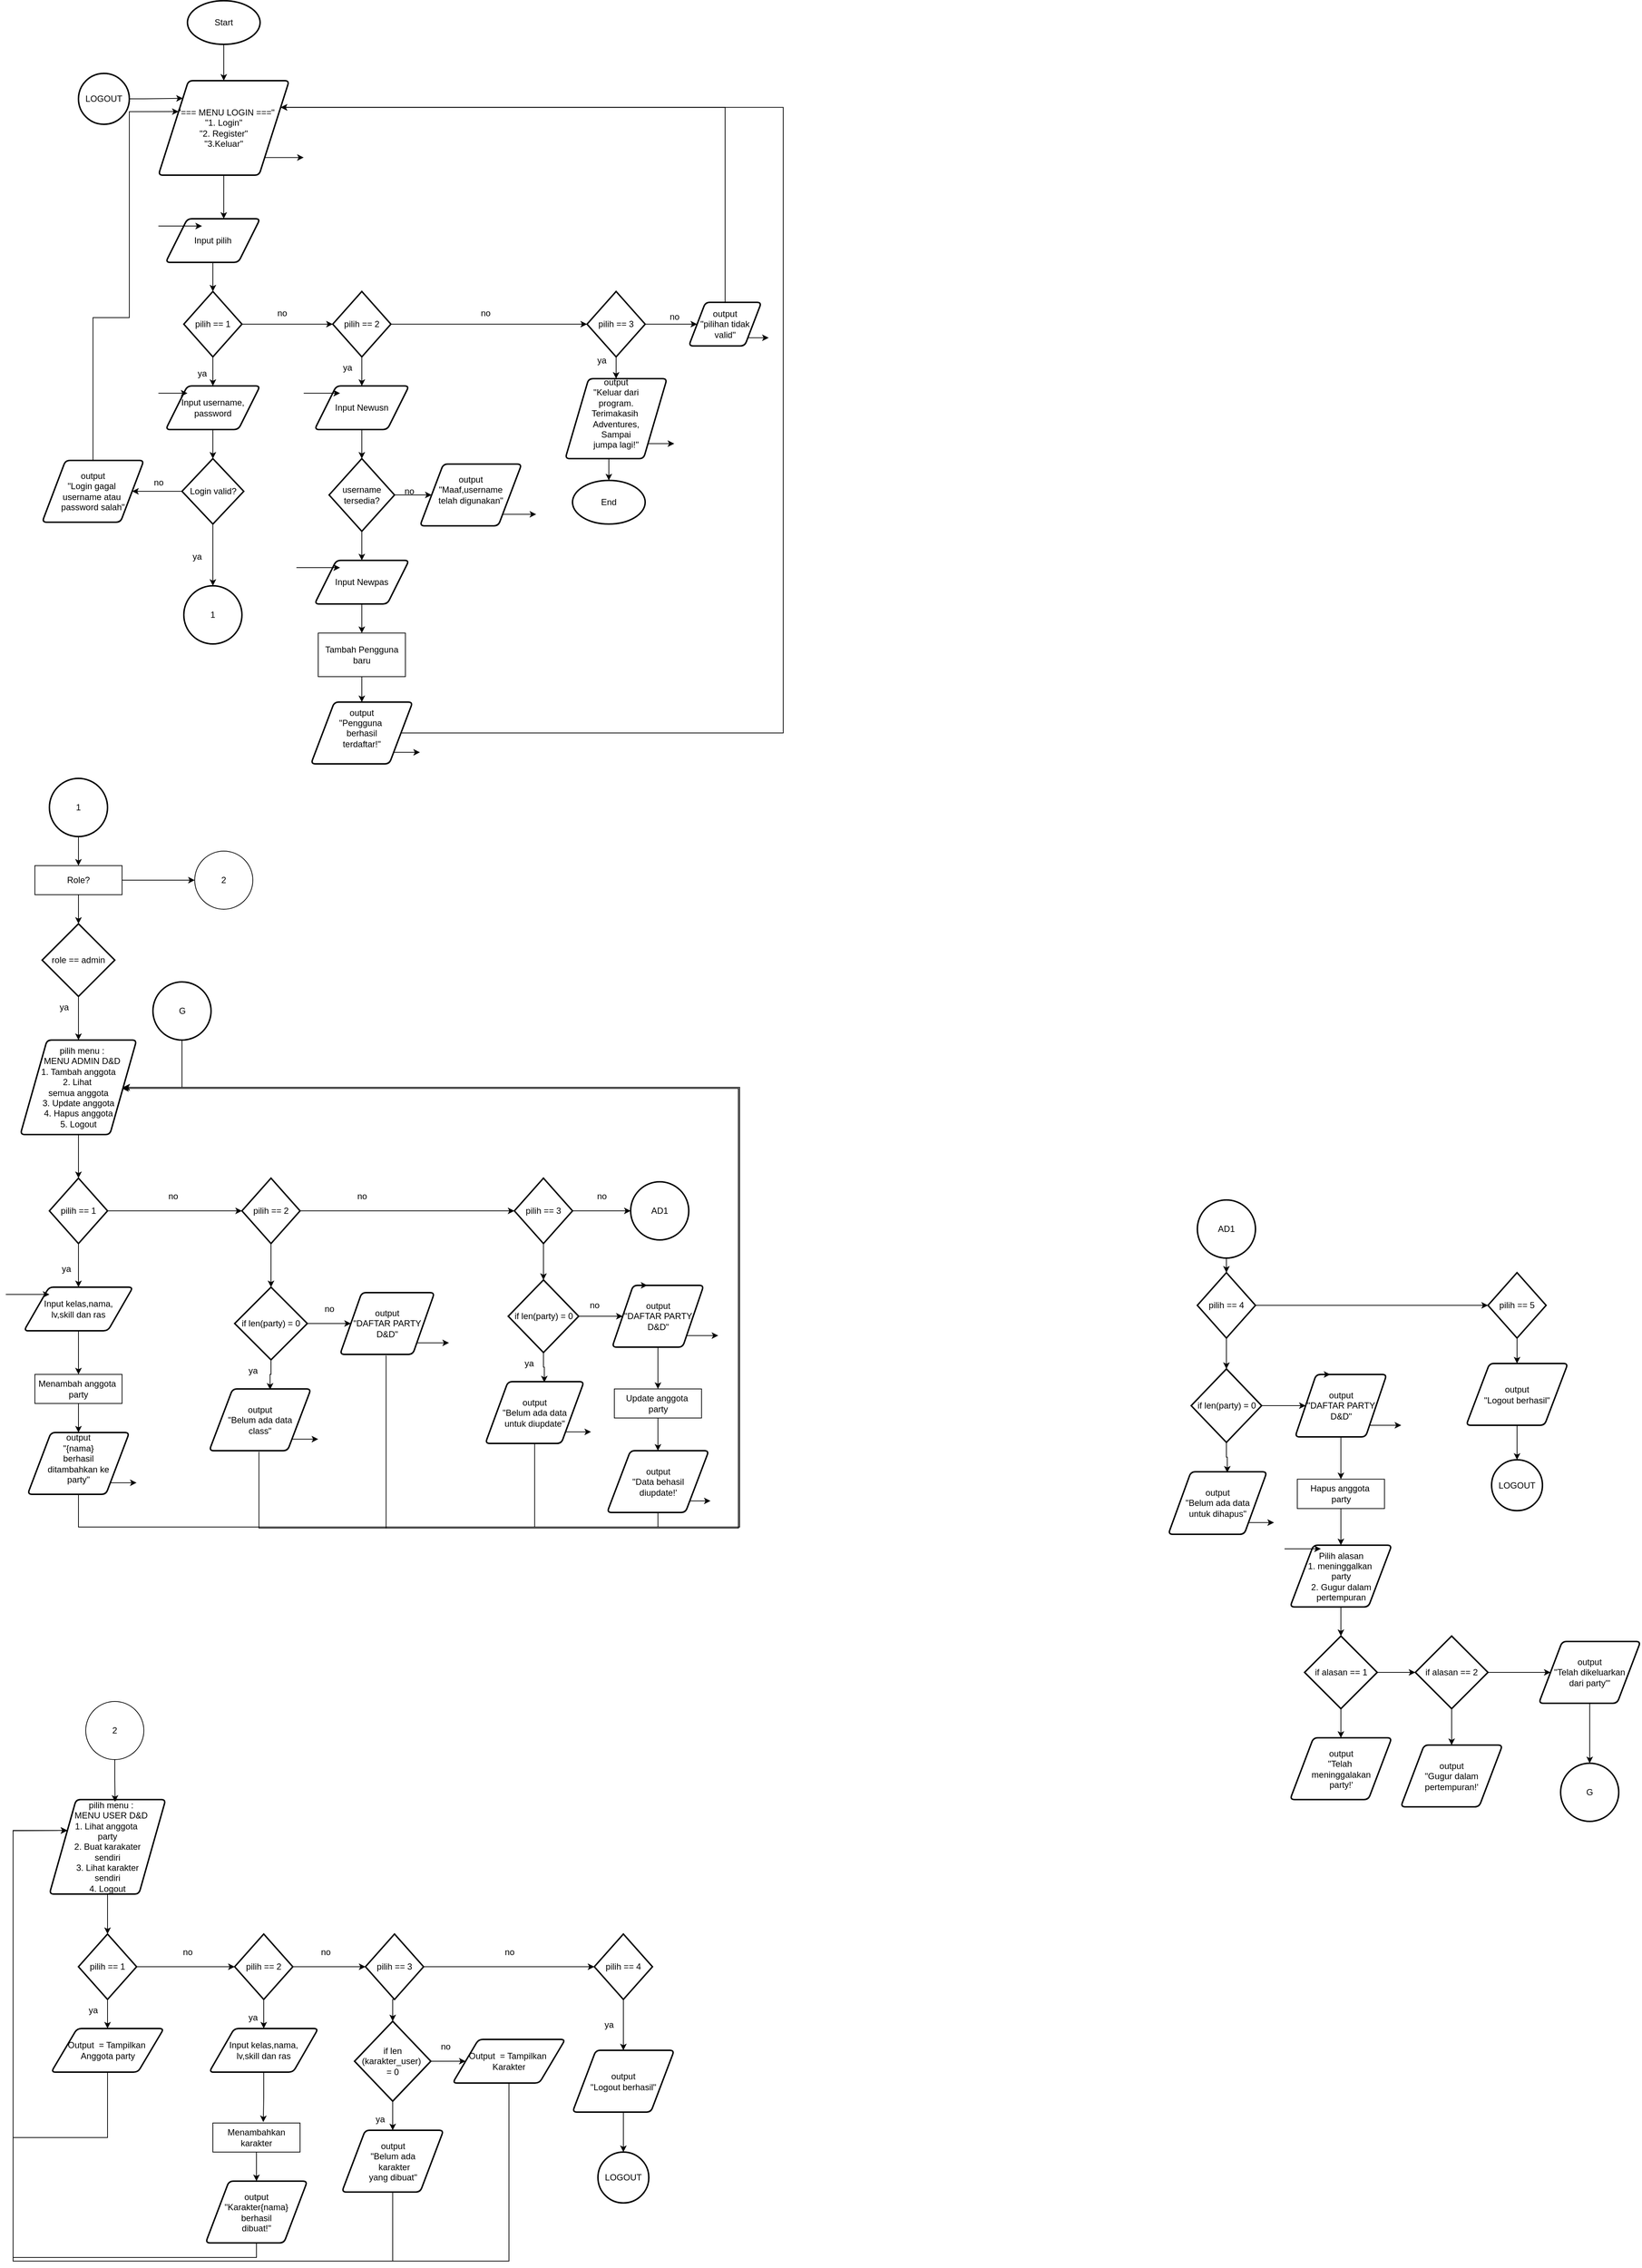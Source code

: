 <mxfile version="28.1.2">
  <diagram name="Page-1" id="iBdac3ElNriCILvM4orn">
    <mxGraphModel dx="983" dy="655" grid="1" gridSize="10" guides="1" tooltips="1" connect="1" arrows="1" fold="1" page="1" pageScale="1" pageWidth="850" pageHeight="1100" math="0" shadow="0">
      <root>
        <mxCell id="0" />
        <mxCell id="1" parent="0" />
        <mxCell id="x90rOG3qnfTMg_tCYCcH-51" style="edgeStyle=orthogonalEdgeStyle;rounded=0;orthogonalLoop=1;jettySize=auto;html=1;exitX=0.5;exitY=1;exitDx=0;exitDy=0;exitPerimeter=0;entryX=0.5;entryY=0;entryDx=0;entryDy=0;" parent="1" source="x90rOG3qnfTMg_tCYCcH-1" target="x90rOG3qnfTMg_tCYCcH-2" edge="1">
          <mxGeometry relative="1" as="geometry" />
        </mxCell>
        <mxCell id="x90rOG3qnfTMg_tCYCcH-1" value="Start" style="strokeWidth=2;html=1;shape=mxgraph.flowchart.start_1;whiteSpace=wrap;" parent="1" vertex="1">
          <mxGeometry x="300" y="20" width="100" height="60" as="geometry" />
        </mxCell>
        <mxCell id="x90rOG3qnfTMg_tCYCcH-57" style="edgeStyle=orthogonalEdgeStyle;rounded=0;orthogonalLoop=1;jettySize=auto;html=1;exitX=1;exitY=1;exitDx=0;exitDy=0;" parent="1" source="x90rOG3qnfTMg_tCYCcH-2" edge="1">
          <mxGeometry relative="1" as="geometry">
            <mxPoint x="460" y="235.333" as="targetPoint" />
          </mxGeometry>
        </mxCell>
        <mxCell id="x90rOG3qnfTMg_tCYCcH-2" value="&amp;nbsp; &quot;=== MENU LOGIN ===&quot;&lt;div&gt;&quot;1. Login&quot;&lt;/div&gt;&lt;div&gt;&quot;2. Register&quot;&lt;/div&gt;&lt;div&gt;&quot;3.Keluar&quot;&lt;/div&gt;" style="shape=parallelogram;html=1;strokeWidth=2;perimeter=parallelogramPerimeter;whiteSpace=wrap;rounded=1;arcSize=12;size=0.23;" parent="1" vertex="1">
          <mxGeometry x="260" y="130" width="180" height="130" as="geometry" />
        </mxCell>
        <mxCell id="x90rOG3qnfTMg_tCYCcH-4" value="Input pilih" style="shape=parallelogram;html=1;strokeWidth=2;perimeter=parallelogramPerimeter;whiteSpace=wrap;rounded=1;arcSize=12;size=0.23;" parent="1" vertex="1">
          <mxGeometry x="270" y="320" width="130" height="60" as="geometry" />
        </mxCell>
        <mxCell id="x90rOG3qnfTMg_tCYCcH-67" style="edgeStyle=orthogonalEdgeStyle;rounded=0;orthogonalLoop=1;jettySize=auto;html=1;exitX=1;exitY=0.5;exitDx=0;exitDy=0;exitPerimeter=0;entryX=0;entryY=0;entryDx=0;entryDy=0;" parent="1" source="x90rOG3qnfTMg_tCYCcH-49" target="x90rOG3qnfTMg_tCYCcH-2" edge="1">
          <mxGeometry relative="1" as="geometry" />
        </mxCell>
        <mxCell id="x90rOG3qnfTMg_tCYCcH-49" value="LOGOUT" style="strokeWidth=2;html=1;shape=mxgraph.flowchart.start_2;whiteSpace=wrap;" parent="1" vertex="1">
          <mxGeometry x="150" y="120" width="70" height="70" as="geometry" />
        </mxCell>
        <mxCell id="x90rOG3qnfTMg_tCYCcH-52" style="edgeStyle=orthogonalEdgeStyle;rounded=0;orthogonalLoop=1;jettySize=auto;html=1;exitX=0.5;exitY=1;exitDx=0;exitDy=0;entryX=0.615;entryY=0;entryDx=0;entryDy=0;entryPerimeter=0;" parent="1" source="x90rOG3qnfTMg_tCYCcH-2" target="x90rOG3qnfTMg_tCYCcH-4" edge="1">
          <mxGeometry relative="1" as="geometry" />
        </mxCell>
        <mxCell id="x90rOG3qnfTMg_tCYCcH-53" value="" style="endArrow=classic;html=1;rounded=0;" parent="1" edge="1">
          <mxGeometry width="50" height="50" relative="1" as="geometry">
            <mxPoint x="260" y="330" as="sourcePoint" />
            <mxPoint x="320" y="330" as="targetPoint" />
          </mxGeometry>
        </mxCell>
        <mxCell id="x90rOG3qnfTMg_tCYCcH-64" style="edgeStyle=orthogonalEdgeStyle;rounded=0;orthogonalLoop=1;jettySize=auto;html=1;exitX=0.5;exitY=1;exitDx=0;exitDy=0;exitPerimeter=0;entryX=0.5;entryY=0;entryDx=0;entryDy=0;" parent="1" source="x90rOG3qnfTMg_tCYCcH-54" target="x90rOG3qnfTMg_tCYCcH-62" edge="1">
          <mxGeometry relative="1" as="geometry" />
        </mxCell>
        <mxCell id="x90rOG3qnfTMg_tCYCcH-54" value="pilih == 1" style="strokeWidth=2;html=1;shape=mxgraph.flowchart.decision;whiteSpace=wrap;" parent="1" vertex="1">
          <mxGeometry x="295" y="420" width="80" height="90" as="geometry" />
        </mxCell>
        <mxCell id="x90rOG3qnfTMg_tCYCcH-55" style="edgeStyle=orthogonalEdgeStyle;rounded=0;orthogonalLoop=1;jettySize=auto;html=1;exitX=0.5;exitY=1;exitDx=0;exitDy=0;entryX=0.5;entryY=0;entryDx=0;entryDy=0;entryPerimeter=0;" parent="1" source="x90rOG3qnfTMg_tCYCcH-4" target="x90rOG3qnfTMg_tCYCcH-54" edge="1">
          <mxGeometry relative="1" as="geometry" />
        </mxCell>
        <mxCell id="x90rOG3qnfTMg_tCYCcH-61" style="edgeStyle=orthogonalEdgeStyle;rounded=0;orthogonalLoop=1;jettySize=auto;html=1;exitX=1;exitY=0.5;exitDx=0;exitDy=0;exitPerimeter=0;" parent="1" source="x90rOG3qnfTMg_tCYCcH-58" target="x90rOG3qnfTMg_tCYCcH-59" edge="1">
          <mxGeometry relative="1" as="geometry" />
        </mxCell>
        <mxCell id="x90rOG3qnfTMg_tCYCcH-69" style="edgeStyle=orthogonalEdgeStyle;rounded=0;orthogonalLoop=1;jettySize=auto;html=1;exitX=0.5;exitY=1;exitDx=0;exitDy=0;exitPerimeter=0;entryX=0.5;entryY=0;entryDx=0;entryDy=0;" parent="1" source="x90rOG3qnfTMg_tCYCcH-58" target="x90rOG3qnfTMg_tCYCcH-68" edge="1">
          <mxGeometry relative="1" as="geometry" />
        </mxCell>
        <mxCell id="x90rOG3qnfTMg_tCYCcH-58" value="pilih == 2" style="strokeWidth=2;html=1;shape=mxgraph.flowchart.decision;whiteSpace=wrap;" parent="1" vertex="1">
          <mxGeometry x="500" y="420" width="80" height="90" as="geometry" />
        </mxCell>
        <mxCell id="x90rOG3qnfTMg_tCYCcH-78" style="edgeStyle=orthogonalEdgeStyle;rounded=0;orthogonalLoop=1;jettySize=auto;html=1;exitX=0.5;exitY=1;exitDx=0;exitDy=0;exitPerimeter=0;entryX=0.5;entryY=0;entryDx=0;entryDy=0;" parent="1" source="x90rOG3qnfTMg_tCYCcH-59" target="x90rOG3qnfTMg_tCYCcH-77" edge="1">
          <mxGeometry relative="1" as="geometry" />
        </mxCell>
        <mxCell id="x90rOG3qnfTMg_tCYCcH-103" style="edgeStyle=orthogonalEdgeStyle;rounded=0;orthogonalLoop=1;jettySize=auto;html=1;exitX=1;exitY=0.5;exitDx=0;exitDy=0;exitPerimeter=0;entryX=0;entryY=0.5;entryDx=0;entryDy=0;" parent="1" source="x90rOG3qnfTMg_tCYCcH-59" target="x90rOG3qnfTMg_tCYCcH-102" edge="1">
          <mxGeometry relative="1" as="geometry" />
        </mxCell>
        <mxCell id="x90rOG3qnfTMg_tCYCcH-59" value="pilih == 3" style="strokeWidth=2;html=1;shape=mxgraph.flowchart.decision;whiteSpace=wrap;" parent="1" vertex="1">
          <mxGeometry x="850" y="420" width="80" height="90" as="geometry" />
        </mxCell>
        <mxCell id="x90rOG3qnfTMg_tCYCcH-60" style="edgeStyle=orthogonalEdgeStyle;rounded=0;orthogonalLoop=1;jettySize=auto;html=1;exitX=1;exitY=0.5;exitDx=0;exitDy=0;exitPerimeter=0;entryX=0;entryY=0.5;entryDx=0;entryDy=0;entryPerimeter=0;" parent="1" source="x90rOG3qnfTMg_tCYCcH-54" target="x90rOG3qnfTMg_tCYCcH-58" edge="1">
          <mxGeometry relative="1" as="geometry" />
        </mxCell>
        <mxCell id="x90rOG3qnfTMg_tCYCcH-62" value="Input username,&lt;div&gt;password&lt;/div&gt;" style="shape=parallelogram;html=1;strokeWidth=2;perimeter=parallelogramPerimeter;whiteSpace=wrap;rounded=1;arcSize=12;size=0.23;" parent="1" vertex="1">
          <mxGeometry x="270" y="550" width="130" height="60" as="geometry" />
        </mxCell>
        <mxCell id="x90rOG3qnfTMg_tCYCcH-74" value="" style="edgeStyle=orthogonalEdgeStyle;rounded=0;orthogonalLoop=1;jettySize=auto;html=1;" parent="1" source="x90rOG3qnfTMg_tCYCcH-65" target="x90rOG3qnfTMg_tCYCcH-73" edge="1">
          <mxGeometry relative="1" as="geometry" />
        </mxCell>
        <mxCell id="x90rOG3qnfTMg_tCYCcH-98" style="edgeStyle=orthogonalEdgeStyle;rounded=0;orthogonalLoop=1;jettySize=auto;html=1;exitX=0;exitY=0.5;exitDx=0;exitDy=0;exitPerimeter=0;entryX=1;entryY=0.5;entryDx=0;entryDy=0;" parent="1" source="x90rOG3qnfTMg_tCYCcH-65" target="x90rOG3qnfTMg_tCYCcH-97" edge="1">
          <mxGeometry relative="1" as="geometry" />
        </mxCell>
        <mxCell id="x90rOG3qnfTMg_tCYCcH-65" value="Login valid?" style="strokeWidth=2;html=1;shape=mxgraph.flowchart.decision;whiteSpace=wrap;" parent="1" vertex="1">
          <mxGeometry x="292.5" y="650" width="85" height="90" as="geometry" />
        </mxCell>
        <mxCell id="x90rOG3qnfTMg_tCYCcH-66" style="edgeStyle=orthogonalEdgeStyle;rounded=0;orthogonalLoop=1;jettySize=auto;html=1;exitX=0.5;exitY=1;exitDx=0;exitDy=0;entryX=0.5;entryY=0;entryDx=0;entryDy=0;entryPerimeter=0;" parent="1" source="x90rOG3qnfTMg_tCYCcH-62" target="x90rOG3qnfTMg_tCYCcH-65" edge="1">
          <mxGeometry relative="1" as="geometry" />
        </mxCell>
        <mxCell id="x90rOG3qnfTMg_tCYCcH-68" value="Input Newusn" style="shape=parallelogram;html=1;strokeWidth=2;perimeter=parallelogramPerimeter;whiteSpace=wrap;rounded=1;arcSize=12;size=0.23;" parent="1" vertex="1">
          <mxGeometry x="475" y="550" width="130" height="60" as="geometry" />
        </mxCell>
        <mxCell id="x90rOG3qnfTMg_tCYCcH-76" style="edgeStyle=orthogonalEdgeStyle;rounded=0;orthogonalLoop=1;jettySize=auto;html=1;exitX=1;exitY=0.5;exitDx=0;exitDy=0;exitPerimeter=0;entryX=0;entryY=0.5;entryDx=0;entryDy=0;" parent="1" source="x90rOG3qnfTMg_tCYCcH-70" target="x90rOG3qnfTMg_tCYCcH-75" edge="1">
          <mxGeometry relative="1" as="geometry" />
        </mxCell>
        <mxCell id="x90rOG3qnfTMg_tCYCcH-82" style="edgeStyle=orthogonalEdgeStyle;rounded=0;orthogonalLoop=1;jettySize=auto;html=1;exitX=0.5;exitY=1;exitDx=0;exitDy=0;exitPerimeter=0;entryX=0.5;entryY=0;entryDx=0;entryDy=0;" parent="1" source="x90rOG3qnfTMg_tCYCcH-70" target="x90rOG3qnfTMg_tCYCcH-81" edge="1">
          <mxGeometry relative="1" as="geometry" />
        </mxCell>
        <mxCell id="x90rOG3qnfTMg_tCYCcH-70" value="username tersedia?" style="strokeWidth=2;html=1;shape=mxgraph.flowchart.decision;whiteSpace=wrap;" parent="1" vertex="1">
          <mxGeometry x="495" y="650" width="90" height="100" as="geometry" />
        </mxCell>
        <mxCell id="x90rOG3qnfTMg_tCYCcH-72" style="edgeStyle=orthogonalEdgeStyle;rounded=0;orthogonalLoop=1;jettySize=auto;html=1;exitX=0.5;exitY=1;exitDx=0;exitDy=0;entryX=0.5;entryY=0;entryDx=0;entryDy=0;entryPerimeter=0;" parent="1" source="x90rOG3qnfTMg_tCYCcH-68" target="x90rOG3qnfTMg_tCYCcH-70" edge="1">
          <mxGeometry relative="1" as="geometry" />
        </mxCell>
        <mxCell id="x90rOG3qnfTMg_tCYCcH-73" value="1" style="ellipse;whiteSpace=wrap;html=1;strokeWidth=2;" parent="1" vertex="1">
          <mxGeometry x="295" y="825" width="80" height="80" as="geometry" />
        </mxCell>
        <mxCell id="x90rOG3qnfTMg_tCYCcH-96" style="edgeStyle=orthogonalEdgeStyle;rounded=0;orthogonalLoop=1;jettySize=auto;html=1;exitX=1;exitY=1;exitDx=0;exitDy=0;" parent="1" source="x90rOG3qnfTMg_tCYCcH-75" edge="1">
          <mxGeometry relative="1" as="geometry">
            <mxPoint x="780" y="726.714" as="targetPoint" />
          </mxGeometry>
        </mxCell>
        <mxCell id="x90rOG3qnfTMg_tCYCcH-75" value="output&lt;div&gt;&quot;Maaf,username&lt;/div&gt;&lt;div&gt;telah digunakan&quot;&lt;br&gt;&lt;div&gt;&lt;br&gt;&lt;/div&gt;&lt;/div&gt;" style="shape=parallelogram;html=1;strokeWidth=2;perimeter=parallelogramPerimeter;whiteSpace=wrap;rounded=1;arcSize=12;size=0.23;" parent="1" vertex="1">
          <mxGeometry x="620" y="657.5" width="140" height="85" as="geometry" />
        </mxCell>
        <mxCell id="x90rOG3qnfTMg_tCYCcH-95" style="edgeStyle=orthogonalEdgeStyle;rounded=0;orthogonalLoop=1;jettySize=auto;html=1;exitX=1;exitY=1;exitDx=0;exitDy=0;" parent="1" source="x90rOG3qnfTMg_tCYCcH-77" edge="1">
          <mxGeometry relative="1" as="geometry">
            <mxPoint x="970" y="629.571" as="targetPoint" />
          </mxGeometry>
        </mxCell>
        <mxCell id="x90rOG3qnfTMg_tCYCcH-77" value="output&lt;br&gt;&lt;div&gt;&lt;span style=&quot;background-color: transparent;&quot;&gt;&quot;Keluar dari&lt;/span&gt;&lt;/div&gt;&lt;div&gt;&lt;span style=&quot;background-color: transparent;&quot;&gt;&amp;nbsp;program.&amp;nbsp;&lt;/span&gt;&lt;/div&gt;&lt;div&gt;&lt;span style=&quot;background-color: transparent;&quot;&gt;Terimakasih&amp;nbsp;&lt;/span&gt;&lt;/div&gt;&lt;div&gt;&lt;span style=&quot;background-color: transparent;&quot;&gt;Adventures,&lt;/span&gt;&lt;/div&gt;&lt;div&gt;&lt;span style=&quot;background-color: transparent;&quot;&gt;Sampai&lt;/span&gt;&lt;/div&gt;&lt;div&gt;&lt;span style=&quot;background-color: transparent;&quot;&gt;jumpa lagi!&quot;&lt;/span&gt;&lt;/div&gt;&lt;div&gt;&lt;div&gt;&lt;br&gt;&lt;/div&gt;&lt;/div&gt;" style="shape=parallelogram;html=1;strokeWidth=2;perimeter=parallelogramPerimeter;whiteSpace=wrap;rounded=1;arcSize=12;size=0.23;" parent="1" vertex="1">
          <mxGeometry x="820" y="540" width="140" height="110" as="geometry" />
        </mxCell>
        <mxCell id="x90rOG3qnfTMg_tCYCcH-79" value="End" style="strokeWidth=2;html=1;shape=mxgraph.flowchart.start_1;whiteSpace=wrap;" parent="1" vertex="1">
          <mxGeometry x="830" y="680" width="100" height="60" as="geometry" />
        </mxCell>
        <mxCell id="x90rOG3qnfTMg_tCYCcH-80" style="edgeStyle=orthogonalEdgeStyle;rounded=0;orthogonalLoop=1;jettySize=auto;html=1;exitX=0.5;exitY=1;exitDx=0;exitDy=0;entryX=0.5;entryY=0;entryDx=0;entryDy=0;entryPerimeter=0;" parent="1" source="x90rOG3qnfTMg_tCYCcH-77" target="x90rOG3qnfTMg_tCYCcH-79" edge="1">
          <mxGeometry relative="1" as="geometry" />
        </mxCell>
        <mxCell id="x90rOG3qnfTMg_tCYCcH-85" style="edgeStyle=orthogonalEdgeStyle;rounded=0;orthogonalLoop=1;jettySize=auto;html=1;exitX=0.5;exitY=1;exitDx=0;exitDy=0;entryX=0.5;entryY=0;entryDx=0;entryDy=0;" parent="1" source="x90rOG3qnfTMg_tCYCcH-81" target="x90rOG3qnfTMg_tCYCcH-84" edge="1">
          <mxGeometry relative="1" as="geometry" />
        </mxCell>
        <mxCell id="x90rOG3qnfTMg_tCYCcH-81" value="Input Newpas" style="shape=parallelogram;html=1;strokeWidth=2;perimeter=parallelogramPerimeter;whiteSpace=wrap;rounded=1;arcSize=12;size=0.23;" parent="1" vertex="1">
          <mxGeometry x="475" y="790" width="130" height="60" as="geometry" />
        </mxCell>
        <mxCell id="x90rOG3qnfTMg_tCYCcH-87" style="edgeStyle=orthogonalEdgeStyle;rounded=0;orthogonalLoop=1;jettySize=auto;html=1;exitX=0.5;exitY=1;exitDx=0;exitDy=0;entryX=0.5;entryY=0;entryDx=0;entryDy=0;" parent="1" source="x90rOG3qnfTMg_tCYCcH-84" target="x90rOG3qnfTMg_tCYCcH-86" edge="1">
          <mxGeometry relative="1" as="geometry" />
        </mxCell>
        <mxCell id="x90rOG3qnfTMg_tCYCcH-84" value="Tambah Pengguna baru" style="rounded=0;whiteSpace=wrap;html=1;" parent="1" vertex="1">
          <mxGeometry x="480" y="890" width="120" height="60" as="geometry" />
        </mxCell>
        <mxCell id="x90rOG3qnfTMg_tCYCcH-88" style="edgeStyle=orthogonalEdgeStyle;rounded=0;orthogonalLoop=1;jettySize=auto;html=1;exitX=1;exitY=1;exitDx=0;exitDy=0;" parent="1" source="x90rOG3qnfTMg_tCYCcH-86" edge="1">
          <mxGeometry relative="1" as="geometry">
            <mxPoint x="620" y="1053.667" as="targetPoint" />
          </mxGeometry>
        </mxCell>
        <mxCell id="x90rOG3qnfTMg_tCYCcH-106" style="edgeStyle=orthogonalEdgeStyle;rounded=0;orthogonalLoop=1;jettySize=auto;html=1;exitX=1;exitY=0.5;exitDx=0;exitDy=0;entryX=1;entryY=0.25;entryDx=0;entryDy=0;" parent="1" source="x90rOG3qnfTMg_tCYCcH-86" target="x90rOG3qnfTMg_tCYCcH-2" edge="1">
          <mxGeometry relative="1" as="geometry">
            <Array as="points">
              <mxPoint x="1120" y="1028" />
              <mxPoint x="1120" y="167" />
            </Array>
          </mxGeometry>
        </mxCell>
        <mxCell id="x90rOG3qnfTMg_tCYCcH-86" value="output&lt;div&gt;&quot;Pengguna&amp;nbsp;&lt;/div&gt;&lt;div&gt;berhasil&lt;/div&gt;&lt;div&gt;&lt;span style=&quot;background-color: transparent; color: light-dark(rgb(0, 0, 0), rgb(255, 255, 255));&quot;&gt;terdaftar!&quot;&lt;/span&gt;&lt;/div&gt;&lt;div&gt;&lt;div&gt;&lt;br&gt;&lt;/div&gt;&lt;/div&gt;" style="shape=parallelogram;html=1;strokeWidth=2;perimeter=parallelogramPerimeter;whiteSpace=wrap;rounded=1;arcSize=12;size=0.23;" parent="1" vertex="1">
          <mxGeometry x="470" y="985" width="140" height="85" as="geometry" />
        </mxCell>
        <mxCell id="x90rOG3qnfTMg_tCYCcH-90" value="" style="endArrow=classic;html=1;rounded=0;" parent="1" edge="1">
          <mxGeometry width="50" height="50" relative="1" as="geometry">
            <mxPoint x="450" y="800" as="sourcePoint" />
            <mxPoint x="510" y="800" as="targetPoint" />
          </mxGeometry>
        </mxCell>
        <mxCell id="x90rOG3qnfTMg_tCYCcH-91" value="" style="endArrow=classic;html=1;rounded=0;" parent="1" edge="1">
          <mxGeometry width="50" height="50" relative="1" as="geometry">
            <mxPoint x="460" y="560" as="sourcePoint" />
            <mxPoint x="510" y="560" as="targetPoint" />
          </mxGeometry>
        </mxCell>
        <mxCell id="x90rOG3qnfTMg_tCYCcH-92" value="" style="endArrow=classic;html=1;rounded=0;" parent="1" edge="1">
          <mxGeometry width="50" height="50" relative="1" as="geometry">
            <mxPoint x="260" y="560" as="sourcePoint" />
            <mxPoint x="300" y="560" as="targetPoint" />
          </mxGeometry>
        </mxCell>
        <mxCell id="x90rOG3qnfTMg_tCYCcH-101" style="edgeStyle=orthogonalEdgeStyle;rounded=0;orthogonalLoop=1;jettySize=auto;html=1;exitX=0.5;exitY=0;exitDx=0;exitDy=0;entryX=0;entryY=0.25;entryDx=0;entryDy=0;" parent="1" source="x90rOG3qnfTMg_tCYCcH-97" target="x90rOG3qnfTMg_tCYCcH-2" edge="1">
          <mxGeometry relative="1" as="geometry">
            <Array as="points">
              <mxPoint x="170" y="456" />
              <mxPoint x="220" y="456" />
              <mxPoint x="220" y="173" />
            </Array>
          </mxGeometry>
        </mxCell>
        <mxCell id="x90rOG3qnfTMg_tCYCcH-97" value="&lt;div&gt;&lt;div&gt;output&lt;/div&gt;&lt;/div&gt;&lt;div&gt;&quot;Login gagal&amp;nbsp;&lt;/div&gt;&lt;div&gt;username atau&amp;nbsp;&lt;/div&gt;&lt;div&gt;password salah&quot;&lt;/div&gt;" style="shape=parallelogram;html=1;strokeWidth=2;perimeter=parallelogramPerimeter;whiteSpace=wrap;rounded=1;arcSize=12;size=0.23;" parent="1" vertex="1">
          <mxGeometry x="100" y="652.5" width="140" height="85" as="geometry" />
        </mxCell>
        <mxCell id="x90rOG3qnfTMg_tCYCcH-99" value="no" style="text;html=1;align=center;verticalAlign=middle;resizable=0;points=[];autosize=1;strokeColor=none;fillColor=none;" parent="1" vertex="1">
          <mxGeometry x="240" y="668" width="40" height="30" as="geometry" />
        </mxCell>
        <mxCell id="x90rOG3qnfTMg_tCYCcH-104" style="edgeStyle=orthogonalEdgeStyle;rounded=0;orthogonalLoop=1;jettySize=auto;html=1;exitX=1;exitY=1;exitDx=0;exitDy=0;" parent="1" source="x90rOG3qnfTMg_tCYCcH-102" edge="1">
          <mxGeometry relative="1" as="geometry">
            <mxPoint x="1100" y="483.667" as="targetPoint" />
          </mxGeometry>
        </mxCell>
        <mxCell id="x90rOG3qnfTMg_tCYCcH-105" style="edgeStyle=orthogonalEdgeStyle;rounded=0;orthogonalLoop=1;jettySize=auto;html=1;exitX=0.5;exitY=0;exitDx=0;exitDy=0;entryX=1;entryY=0.25;entryDx=0;entryDy=0;" parent="1" source="x90rOG3qnfTMg_tCYCcH-102" target="x90rOG3qnfTMg_tCYCcH-2" edge="1">
          <mxGeometry relative="1" as="geometry">
            <Array as="points">
              <mxPoint x="1040" y="167" />
            </Array>
          </mxGeometry>
        </mxCell>
        <mxCell id="x90rOG3qnfTMg_tCYCcH-102" value="output&lt;div&gt;&quot;pilihan tidak&lt;/div&gt;&lt;div&gt;valid&quot;&lt;/div&gt;" style="shape=parallelogram;html=1;strokeWidth=2;perimeter=parallelogramPerimeter;whiteSpace=wrap;rounded=1;arcSize=12;size=0.23;" parent="1" vertex="1">
          <mxGeometry x="990" y="435" width="100" height="60" as="geometry" />
        </mxCell>
        <mxCell id="x90rOG3qnfTMg_tCYCcH-107" value="ya" style="text;html=1;align=center;verticalAlign=middle;resizable=0;points=[];autosize=1;strokeColor=none;fillColor=none;" parent="1" vertex="1">
          <mxGeometry x="300" y="518" width="40" height="30" as="geometry" />
        </mxCell>
        <mxCell id="x90rOG3qnfTMg_tCYCcH-108" value="ya" style="text;html=1;align=center;verticalAlign=middle;resizable=0;points=[];autosize=1;strokeColor=none;fillColor=none;" parent="1" vertex="1">
          <mxGeometry x="292.5" y="770" width="40" height="30" as="geometry" />
        </mxCell>
        <mxCell id="x90rOG3qnfTMg_tCYCcH-109" value="ya" style="text;html=1;align=center;verticalAlign=middle;resizable=0;points=[];autosize=1;strokeColor=none;fillColor=none;" parent="1" vertex="1">
          <mxGeometry x="500" y="510" width="40" height="30" as="geometry" />
        </mxCell>
        <mxCell id="x90rOG3qnfTMg_tCYCcH-110" value="no" style="text;html=1;align=center;verticalAlign=middle;resizable=0;points=[];autosize=1;strokeColor=none;fillColor=none;" parent="1" vertex="1">
          <mxGeometry x="585" y="680" width="40" height="30" as="geometry" />
        </mxCell>
        <mxCell id="x90rOG3qnfTMg_tCYCcH-111" value="no" style="text;html=1;align=center;verticalAlign=middle;resizable=0;points=[];autosize=1;strokeColor=none;fillColor=none;" parent="1" vertex="1">
          <mxGeometry x="950" y="440" width="40" height="30" as="geometry" />
        </mxCell>
        <mxCell id="qAExCDlR1FCLkMYxMkB1-4" style="edgeStyle=orthogonalEdgeStyle;rounded=0;orthogonalLoop=1;jettySize=auto;html=1;exitX=0.5;exitY=1;exitDx=0;exitDy=0;entryX=0.5;entryY=0;entryDx=0;entryDy=0;" parent="1" source="qAExCDlR1FCLkMYxMkB1-1" target="qAExCDlR1FCLkMYxMkB1-3" edge="1">
          <mxGeometry relative="1" as="geometry" />
        </mxCell>
        <mxCell id="qAExCDlR1FCLkMYxMkB1-1" value="1" style="ellipse;whiteSpace=wrap;html=1;strokeWidth=2;" parent="1" vertex="1">
          <mxGeometry x="110" y="1090" width="80" height="80" as="geometry" />
        </mxCell>
        <mxCell id="qAExCDlR1FCLkMYxMkB1-8" value="" style="edgeStyle=orthogonalEdgeStyle;rounded=0;orthogonalLoop=1;jettySize=auto;html=1;" parent="1" source="qAExCDlR1FCLkMYxMkB1-3" target="qAExCDlR1FCLkMYxMkB1-7" edge="1">
          <mxGeometry relative="1" as="geometry" />
        </mxCell>
        <mxCell id="qAExCDlR1FCLkMYxMkB1-3" value="Role?" style="rounded=0;whiteSpace=wrap;html=1;" parent="1" vertex="1">
          <mxGeometry x="90" y="1210" width="120" height="40" as="geometry" />
        </mxCell>
        <mxCell id="qAExCDlR1FCLkMYxMkB1-10" style="edgeStyle=orthogonalEdgeStyle;rounded=0;orthogonalLoop=1;jettySize=auto;html=1;exitX=0.5;exitY=1;exitDx=0;exitDy=0;exitPerimeter=0;entryX=0.5;entryY=0;entryDx=0;entryDy=0;" parent="1" source="qAExCDlR1FCLkMYxMkB1-5" target="qAExCDlR1FCLkMYxMkB1-9" edge="1">
          <mxGeometry relative="1" as="geometry" />
        </mxCell>
        <mxCell id="qAExCDlR1FCLkMYxMkB1-5" value="role == admin" style="strokeWidth=2;html=1;shape=mxgraph.flowchart.decision;whiteSpace=wrap;" parent="1" vertex="1">
          <mxGeometry x="100" y="1290" width="100" height="100" as="geometry" />
        </mxCell>
        <mxCell id="qAExCDlR1FCLkMYxMkB1-6" style="edgeStyle=orthogonalEdgeStyle;rounded=0;orthogonalLoop=1;jettySize=auto;html=1;exitX=0.5;exitY=1;exitDx=0;exitDy=0;entryX=0.5;entryY=0;entryDx=0;entryDy=0;entryPerimeter=0;" parent="1" source="qAExCDlR1FCLkMYxMkB1-3" target="qAExCDlR1FCLkMYxMkB1-5" edge="1">
          <mxGeometry relative="1" as="geometry" />
        </mxCell>
        <mxCell id="qAExCDlR1FCLkMYxMkB1-7" value="2" style="ellipse;whiteSpace=wrap;html=1;rounded=0;" parent="1" vertex="1">
          <mxGeometry x="310" y="1190" width="80" height="80" as="geometry" />
        </mxCell>
        <mxCell id="qAExCDlR1FCLkMYxMkB1-9" value="&amp;nbsp; &amp;nbsp; pilih menu :&amp;nbsp;&lt;br&gt;&lt;div&gt;&amp;nbsp; &amp;nbsp;MENU ADMIN D&amp;amp;D&lt;/div&gt;&lt;div&gt;1. Tambah anggota&lt;/div&gt;&lt;div&gt;2. Lihat&amp;nbsp;&lt;/div&gt;&lt;div&gt;semua anggota&lt;/div&gt;&lt;div&gt;3. Update anggota&lt;/div&gt;&lt;div&gt;4. Hapus anggota&lt;/div&gt;&lt;div&gt;5. Logout&lt;/div&gt;" style="shape=parallelogram;html=1;strokeWidth=2;perimeter=parallelogramPerimeter;whiteSpace=wrap;rounded=1;arcSize=12;size=0.23;" parent="1" vertex="1">
          <mxGeometry x="70" y="1450" width="160" height="130" as="geometry" />
        </mxCell>
        <mxCell id="qAExCDlR1FCLkMYxMkB1-15" style="edgeStyle=orthogonalEdgeStyle;rounded=0;orthogonalLoop=1;jettySize=auto;html=1;exitX=0.5;exitY=1;exitDx=0;exitDy=0;exitPerimeter=0;entryX=0.5;entryY=0;entryDx=0;entryDy=0;" parent="1" source="qAExCDlR1FCLkMYxMkB1-11" target="qAExCDlR1FCLkMYxMkB1-14" edge="1">
          <mxGeometry relative="1" as="geometry" />
        </mxCell>
        <mxCell id="qAExCDlR1FCLkMYxMkB1-11" value="pilih == 1" style="strokeWidth=2;html=1;shape=mxgraph.flowchart.decision;whiteSpace=wrap;" parent="1" vertex="1">
          <mxGeometry x="110" y="1640" width="80" height="90" as="geometry" />
        </mxCell>
        <mxCell id="qAExCDlR1FCLkMYxMkB1-12" style="edgeStyle=orthogonalEdgeStyle;rounded=0;orthogonalLoop=1;jettySize=auto;html=1;exitX=0.5;exitY=1;exitDx=0;exitDy=0;entryX=0.5;entryY=0;entryDx=0;entryDy=0;entryPerimeter=0;" parent="1" source="qAExCDlR1FCLkMYxMkB1-9" target="qAExCDlR1FCLkMYxMkB1-11" edge="1">
          <mxGeometry relative="1" as="geometry" />
        </mxCell>
        <mxCell id="qAExCDlR1FCLkMYxMkB1-13" value="pilih == 2" style="strokeWidth=2;html=1;shape=mxgraph.flowchart.decision;whiteSpace=wrap;" parent="1" vertex="1">
          <mxGeometry x="375" y="1640" width="80" height="90" as="geometry" />
        </mxCell>
        <mxCell id="qAExCDlR1FCLkMYxMkB1-17" style="edgeStyle=orthogonalEdgeStyle;rounded=0;orthogonalLoop=1;jettySize=auto;html=1;exitX=0.5;exitY=1;exitDx=0;exitDy=0;entryX=0.5;entryY=0;entryDx=0;entryDy=0;" parent="1" source="qAExCDlR1FCLkMYxMkB1-14" target="qAExCDlR1FCLkMYxMkB1-16" edge="1">
          <mxGeometry relative="1" as="geometry" />
        </mxCell>
        <mxCell id="qAExCDlR1FCLkMYxMkB1-14" value="Input kelas,nama,&lt;div&gt;lv,skill dan ras&lt;/div&gt;" style="shape=parallelogram;html=1;strokeWidth=2;perimeter=parallelogramPerimeter;whiteSpace=wrap;rounded=1;arcSize=12;size=0.23;" parent="1" vertex="1">
          <mxGeometry x="75" y="1790" width="150" height="60" as="geometry" />
        </mxCell>
        <mxCell id="qAExCDlR1FCLkMYxMkB1-20" style="edgeStyle=orthogonalEdgeStyle;rounded=0;orthogonalLoop=1;jettySize=auto;html=1;exitX=0.5;exitY=1;exitDx=0;exitDy=0;" parent="1" source="qAExCDlR1FCLkMYxMkB1-16" target="qAExCDlR1FCLkMYxMkB1-18" edge="1">
          <mxGeometry relative="1" as="geometry">
            <mxPoint x="160" y="1990" as="targetPoint" />
          </mxGeometry>
        </mxCell>
        <mxCell id="qAExCDlR1FCLkMYxMkB1-16" value="Menambah anggota&amp;nbsp;&lt;div&gt;party&lt;/div&gt;" style="rounded=0;whiteSpace=wrap;html=1;" parent="1" vertex="1">
          <mxGeometry x="90" y="1910" width="120" height="40" as="geometry" />
        </mxCell>
        <mxCell id="qAExCDlR1FCLkMYxMkB1-102" style="edgeStyle=orthogonalEdgeStyle;rounded=0;orthogonalLoop=1;jettySize=auto;html=1;exitX=1;exitY=1;exitDx=0;exitDy=0;" parent="1" source="qAExCDlR1FCLkMYxMkB1-18" edge="1">
          <mxGeometry relative="1" as="geometry">
            <mxPoint x="230" y="2060" as="targetPoint" />
          </mxGeometry>
        </mxCell>
        <mxCell id="qAExCDlR1FCLkMYxMkB1-114" style="edgeStyle=orthogonalEdgeStyle;rounded=0;orthogonalLoop=1;jettySize=auto;html=1;exitX=0.5;exitY=1;exitDx=0;exitDy=0;entryX=1;entryY=0.5;entryDx=0;entryDy=0;" parent="1" source="qAExCDlR1FCLkMYxMkB1-18" target="qAExCDlR1FCLkMYxMkB1-9" edge="1">
          <mxGeometry relative="1" as="geometry">
            <Array as="points">
              <mxPoint x="150" y="2120" />
              <mxPoint x="1060" y="2120" />
              <mxPoint x="1060" y="1515" />
            </Array>
          </mxGeometry>
        </mxCell>
        <mxCell id="qAExCDlR1FCLkMYxMkB1-18" value="output&lt;div&gt;&quot;{nama}&lt;/div&gt;&lt;div&gt;berhasil&lt;/div&gt;&lt;div&gt;ditambahkan ke&lt;/div&gt;&lt;div&gt;&lt;span style=&quot;background-color: transparent; color: light-dark(rgb(0, 0, 0), rgb(255, 255, 255));&quot;&gt;party&quot;&lt;/span&gt;&lt;/div&gt;&lt;div&gt;&lt;div&gt;&lt;br&gt;&lt;/div&gt;&lt;/div&gt;" style="shape=parallelogram;html=1;strokeWidth=2;perimeter=parallelogramPerimeter;whiteSpace=wrap;rounded=1;arcSize=12;size=0.23;" parent="1" vertex="1">
          <mxGeometry x="80" y="1990" width="140" height="85" as="geometry" />
        </mxCell>
        <mxCell id="qAExCDlR1FCLkMYxMkB1-27" style="edgeStyle=orthogonalEdgeStyle;rounded=0;orthogonalLoop=1;jettySize=auto;html=1;exitX=1;exitY=0.5;exitDx=0;exitDy=0;exitPerimeter=0;entryX=0;entryY=0.5;entryDx=0;entryDy=0;" parent="1" source="qAExCDlR1FCLkMYxMkB1-21" target="qAExCDlR1FCLkMYxMkB1-26" edge="1">
          <mxGeometry relative="1" as="geometry" />
        </mxCell>
        <mxCell id="qAExCDlR1FCLkMYxMkB1-21" value="if len(party) = 0" style="strokeWidth=2;html=1;shape=mxgraph.flowchart.decision;whiteSpace=wrap;" parent="1" vertex="1">
          <mxGeometry x="365" y="1790" width="100" height="100" as="geometry" />
        </mxCell>
        <mxCell id="qAExCDlR1FCLkMYxMkB1-23" style="edgeStyle=orthogonalEdgeStyle;rounded=0;orthogonalLoop=1;jettySize=auto;html=1;exitX=0.5;exitY=1;exitDx=0;exitDy=0;exitPerimeter=0;entryX=0.5;entryY=0;entryDx=0;entryDy=0;entryPerimeter=0;" parent="1" source="qAExCDlR1FCLkMYxMkB1-13" target="qAExCDlR1FCLkMYxMkB1-21" edge="1">
          <mxGeometry relative="1" as="geometry" />
        </mxCell>
        <mxCell id="qAExCDlR1FCLkMYxMkB1-30" style="edgeStyle=orthogonalEdgeStyle;rounded=0;orthogonalLoop=1;jettySize=auto;html=1;exitX=1;exitY=1;exitDx=0;exitDy=0;" parent="1" source="qAExCDlR1FCLkMYxMkB1-24" edge="1">
          <mxGeometry relative="1" as="geometry">
            <mxPoint x="480" y="1999.571" as="targetPoint" />
          </mxGeometry>
        </mxCell>
        <mxCell id="qAExCDlR1FCLkMYxMkB1-111" style="edgeStyle=orthogonalEdgeStyle;rounded=0;orthogonalLoop=1;jettySize=auto;html=1;exitX=0.5;exitY=1;exitDx=0;exitDy=0;entryX=1;entryY=0.5;entryDx=0;entryDy=0;" parent="1" edge="1">
          <mxGeometry relative="1" as="geometry">
            <Array as="points">
              <mxPoint x="398.4" y="2121.5" />
              <mxPoint x="1058.4" y="2121.5" />
              <mxPoint x="1058.4" y="1516.5" />
            </Array>
            <mxPoint x="398.4" y="2016.5" as="sourcePoint" />
            <mxPoint x="210.0" y="1516.5" as="targetPoint" />
          </mxGeometry>
        </mxCell>
        <mxCell id="qAExCDlR1FCLkMYxMkB1-24" value="output&lt;div&gt;&quot;Belum ada data&lt;/div&gt;&lt;div&gt;class&quot;&lt;/div&gt;" style="shape=parallelogram;html=1;strokeWidth=2;perimeter=parallelogramPerimeter;whiteSpace=wrap;rounded=1;arcSize=12;size=0.23;" parent="1" vertex="1">
          <mxGeometry x="330" y="1930" width="140" height="85" as="geometry" />
        </mxCell>
        <mxCell id="qAExCDlR1FCLkMYxMkB1-25" style="edgeStyle=orthogonalEdgeStyle;rounded=0;orthogonalLoop=1;jettySize=auto;html=1;exitX=0.5;exitY=1;exitDx=0;exitDy=0;exitPerimeter=0;entryX=0.598;entryY=0.012;entryDx=0;entryDy=0;entryPerimeter=0;" parent="1" source="qAExCDlR1FCLkMYxMkB1-21" target="qAExCDlR1FCLkMYxMkB1-24" edge="1">
          <mxGeometry relative="1" as="geometry" />
        </mxCell>
        <mxCell id="qAExCDlR1FCLkMYxMkB1-28" style="edgeStyle=orthogonalEdgeStyle;rounded=0;orthogonalLoop=1;jettySize=auto;html=1;exitX=1;exitY=1;exitDx=0;exitDy=0;" parent="1" source="qAExCDlR1FCLkMYxMkB1-26" edge="1">
          <mxGeometry relative="1" as="geometry">
            <mxPoint x="660" y="1866.714" as="targetPoint" />
          </mxGeometry>
        </mxCell>
        <mxCell id="qAExCDlR1FCLkMYxMkB1-113" style="edgeStyle=orthogonalEdgeStyle;rounded=0;orthogonalLoop=1;jettySize=auto;html=1;exitX=0.5;exitY=1;exitDx=0;exitDy=0;entryX=1;entryY=0.5;entryDx=0;entryDy=0;" parent="1" edge="1">
          <mxGeometry relative="1" as="geometry">
            <Array as="points">
              <mxPoint x="573.4" y="2121.5" />
              <mxPoint x="1058.4" y="2121.5" />
              <mxPoint x="1058.4" y="1516.5" />
            </Array>
            <mxPoint x="573.4" y="1884" as="sourcePoint" />
            <mxPoint x="210.0" y="1516.5" as="targetPoint" />
          </mxGeometry>
        </mxCell>
        <mxCell id="qAExCDlR1FCLkMYxMkB1-26" value="output&lt;div&gt;&quot;DAFTAR PARTY&lt;/div&gt;&lt;div&gt;D&amp;amp;D&quot;&lt;/div&gt;" style="shape=parallelogram;html=1;strokeWidth=2;perimeter=parallelogramPerimeter;whiteSpace=wrap;rounded=1;arcSize=12;size=0.23;" parent="1" vertex="1">
          <mxGeometry x="510" y="1797.5" width="130" height="85" as="geometry" />
        </mxCell>
        <mxCell id="qAExCDlR1FCLkMYxMkB1-32" style="edgeStyle=orthogonalEdgeStyle;rounded=0;orthogonalLoop=1;jettySize=auto;html=1;exitX=1;exitY=0.5;exitDx=0;exitDy=0;exitPerimeter=0;entryX=0;entryY=0.5;entryDx=0;entryDy=0;entryPerimeter=0;" parent="1" source="qAExCDlR1FCLkMYxMkB1-11" target="qAExCDlR1FCLkMYxMkB1-13" edge="1">
          <mxGeometry relative="1" as="geometry" />
        </mxCell>
        <mxCell id="qAExCDlR1FCLkMYxMkB1-56" value="" style="edgeStyle=orthogonalEdgeStyle;rounded=0;orthogonalLoop=1;jettySize=auto;html=1;" parent="1" source="qAExCDlR1FCLkMYxMkB1-33" target="qAExCDlR1FCLkMYxMkB1-55" edge="1">
          <mxGeometry relative="1" as="geometry" />
        </mxCell>
        <mxCell id="qAExCDlR1FCLkMYxMkB1-33" value="pilih == 3" style="strokeWidth=2;html=1;shape=mxgraph.flowchart.decision;whiteSpace=wrap;" parent="1" vertex="1">
          <mxGeometry x="750" y="1640" width="80" height="90" as="geometry" />
        </mxCell>
        <mxCell id="qAExCDlR1FCLkMYxMkB1-34" style="edgeStyle=orthogonalEdgeStyle;rounded=0;orthogonalLoop=1;jettySize=auto;html=1;exitX=1;exitY=0.5;exitDx=0;exitDy=0;exitPerimeter=0;entryX=0;entryY=0.5;entryDx=0;entryDy=0;entryPerimeter=0;" parent="1" source="qAExCDlR1FCLkMYxMkB1-13" target="qAExCDlR1FCLkMYxMkB1-33" edge="1">
          <mxGeometry relative="1" as="geometry" />
        </mxCell>
        <mxCell id="qAExCDlR1FCLkMYxMkB1-43" value="" style="group" parent="1" vertex="1" connectable="0">
          <mxGeometry x="710" y="1780" width="320" height="225" as="geometry" />
        </mxCell>
        <mxCell id="qAExCDlR1FCLkMYxMkB1-36" style="edgeStyle=orthogonalEdgeStyle;rounded=0;orthogonalLoop=1;jettySize=auto;html=1;exitX=1;exitY=0.5;exitDx=0;exitDy=0;exitPerimeter=0;entryX=0;entryY=0.5;entryDx=0;entryDy=0;" parent="qAExCDlR1FCLkMYxMkB1-43" source="qAExCDlR1FCLkMYxMkB1-37" target="qAExCDlR1FCLkMYxMkB1-42" edge="1">
          <mxGeometry relative="1" as="geometry" />
        </mxCell>
        <mxCell id="qAExCDlR1FCLkMYxMkB1-37" value="if len(party) = 0" style="strokeWidth=2;html=1;shape=mxgraph.flowchart.decision;whiteSpace=wrap;" parent="qAExCDlR1FCLkMYxMkB1-43" vertex="1">
          <mxGeometry x="31.519" width="96.97" height="100" as="geometry" />
        </mxCell>
        <mxCell id="qAExCDlR1FCLkMYxMkB1-38" style="edgeStyle=orthogonalEdgeStyle;rounded=0;orthogonalLoop=1;jettySize=auto;html=1;exitX=1;exitY=1;exitDx=0;exitDy=0;" parent="qAExCDlR1FCLkMYxMkB1-43" source="qAExCDlR1FCLkMYxMkB1-39" edge="1">
          <mxGeometry relative="1" as="geometry">
            <mxPoint x="145.455" y="209.571" as="targetPoint" />
          </mxGeometry>
        </mxCell>
        <mxCell id="qAExCDlR1FCLkMYxMkB1-39" value="output&lt;div&gt;&quot;Belum ada data&lt;/div&gt;&lt;div&gt;untuk diupdate&quot;&lt;/div&gt;" style="shape=parallelogram;html=1;strokeWidth=2;perimeter=parallelogramPerimeter;whiteSpace=wrap;rounded=1;arcSize=12;size=0.23;" parent="qAExCDlR1FCLkMYxMkB1-43" vertex="1">
          <mxGeometry y="140" width="135.758" height="85" as="geometry" />
        </mxCell>
        <mxCell id="qAExCDlR1FCLkMYxMkB1-40" style="edgeStyle=orthogonalEdgeStyle;rounded=0;orthogonalLoop=1;jettySize=auto;html=1;exitX=0.5;exitY=1;exitDx=0;exitDy=0;exitPerimeter=0;entryX=0.598;entryY=0.012;entryDx=0;entryDy=0;entryPerimeter=0;" parent="qAExCDlR1FCLkMYxMkB1-43" source="qAExCDlR1FCLkMYxMkB1-37" target="qAExCDlR1FCLkMYxMkB1-39" edge="1">
          <mxGeometry relative="1" as="geometry" />
        </mxCell>
        <mxCell id="qAExCDlR1FCLkMYxMkB1-41" style="edgeStyle=orthogonalEdgeStyle;rounded=0;orthogonalLoop=1;jettySize=auto;html=1;exitX=1;exitY=1;exitDx=0;exitDy=0;" parent="qAExCDlR1FCLkMYxMkB1-43" source="qAExCDlR1FCLkMYxMkB1-42" edge="1">
          <mxGeometry relative="1" as="geometry">
            <mxPoint x="320" y="76.714" as="targetPoint" />
          </mxGeometry>
        </mxCell>
        <mxCell id="qAExCDlR1FCLkMYxMkB1-42" value="output&lt;div&gt;&quot;DAFTAR PARTY&lt;/div&gt;&lt;div&gt;D&amp;amp;D&quot;&lt;/div&gt;" style="shape=parallelogram;html=1;strokeWidth=2;perimeter=parallelogramPerimeter;whiteSpace=wrap;rounded=1;arcSize=12;size=0.23;" parent="qAExCDlR1FCLkMYxMkB1-43" vertex="1">
          <mxGeometry x="174.545" y="7.5" width="126.061" height="85" as="geometry" />
        </mxCell>
        <mxCell id="qAExCDlR1FCLkMYxMkB1-46" style="edgeStyle=orthogonalEdgeStyle;rounded=0;orthogonalLoop=1;jettySize=auto;html=1;exitX=0.25;exitY=0;exitDx=0;exitDy=0;entryX=0.385;entryY=-0.006;entryDx=0;entryDy=0;entryPerimeter=0;" parent="qAExCDlR1FCLkMYxMkB1-43" source="qAExCDlR1FCLkMYxMkB1-42" target="qAExCDlR1FCLkMYxMkB1-42" edge="1">
          <mxGeometry relative="1" as="geometry" />
        </mxCell>
        <mxCell id="qAExCDlR1FCLkMYxMkB1-44" value="Update anggota&amp;nbsp;&lt;div&gt;party&lt;/div&gt;" style="rounded=0;whiteSpace=wrap;html=1;" parent="qAExCDlR1FCLkMYxMkB1-43" vertex="1">
          <mxGeometry x="177.58" y="150" width="120" height="40" as="geometry" />
        </mxCell>
        <mxCell id="qAExCDlR1FCLkMYxMkB1-48" style="edgeStyle=orthogonalEdgeStyle;rounded=0;orthogonalLoop=1;jettySize=auto;html=1;exitX=0.5;exitY=1;exitDx=0;exitDy=0;entryX=0.5;entryY=0;entryDx=0;entryDy=0;" parent="qAExCDlR1FCLkMYxMkB1-43" source="qAExCDlR1FCLkMYxMkB1-42" target="qAExCDlR1FCLkMYxMkB1-44" edge="1">
          <mxGeometry relative="1" as="geometry" />
        </mxCell>
        <mxCell id="VKT-iUbsLHto0YTk-UIj-4" value="ya" style="text;html=1;align=center;verticalAlign=middle;resizable=0;points=[];autosize=1;strokeColor=none;fillColor=none;" vertex="1" parent="qAExCDlR1FCLkMYxMkB1-43">
          <mxGeometry x="40" y="100" width="40" height="30" as="geometry" />
        </mxCell>
        <mxCell id="qAExCDlR1FCLkMYxMkB1-45" style="edgeStyle=orthogonalEdgeStyle;rounded=0;orthogonalLoop=1;jettySize=auto;html=1;exitX=0.5;exitY=1;exitDx=0;exitDy=0;exitPerimeter=0;entryX=0.5;entryY=0;entryDx=0;entryDy=0;entryPerimeter=0;" parent="1" source="qAExCDlR1FCLkMYxMkB1-33" target="qAExCDlR1FCLkMYxMkB1-37" edge="1">
          <mxGeometry relative="1" as="geometry" />
        </mxCell>
        <mxCell id="qAExCDlR1FCLkMYxMkB1-54" style="edgeStyle=orthogonalEdgeStyle;rounded=0;orthogonalLoop=1;jettySize=auto;html=1;exitX=1;exitY=1;exitDx=0;exitDy=0;" parent="1" source="qAExCDlR1FCLkMYxMkB1-51" edge="1">
          <mxGeometry relative="1" as="geometry">
            <mxPoint x="1020" y="2083.667" as="targetPoint" />
          </mxGeometry>
        </mxCell>
        <mxCell id="qAExCDlR1FCLkMYxMkB1-109" style="edgeStyle=orthogonalEdgeStyle;rounded=0;orthogonalLoop=1;jettySize=auto;html=1;exitX=0.5;exitY=1;exitDx=0;exitDy=0;entryX=1;entryY=0.5;entryDx=0;entryDy=0;" parent="1" source="qAExCDlR1FCLkMYxMkB1-51" target="qAExCDlR1FCLkMYxMkB1-9" edge="1">
          <mxGeometry relative="1" as="geometry">
            <Array as="points">
              <mxPoint x="948" y="2120" />
              <mxPoint x="1060" y="2120" />
              <mxPoint x="1060" y="1515" />
            </Array>
          </mxGeometry>
        </mxCell>
        <mxCell id="qAExCDlR1FCLkMYxMkB1-51" value="output&lt;div&gt;&quot;Data behasil&lt;/div&gt;&lt;div&gt;diupdate!&#39;&lt;/div&gt;" style="shape=parallelogram;html=1;strokeWidth=2;perimeter=parallelogramPerimeter;whiteSpace=wrap;rounded=1;arcSize=12;size=0.23;" parent="1" vertex="1">
          <mxGeometry x="877.58" y="2015" width="140" height="85" as="geometry" />
        </mxCell>
        <mxCell id="qAExCDlR1FCLkMYxMkB1-53" style="edgeStyle=orthogonalEdgeStyle;rounded=0;orthogonalLoop=1;jettySize=auto;html=1;exitX=0.5;exitY=1;exitDx=0;exitDy=0;entryX=0.5;entryY=0;entryDx=0;entryDy=0;" parent="1" source="qAExCDlR1FCLkMYxMkB1-44" target="qAExCDlR1FCLkMYxMkB1-51" edge="1">
          <mxGeometry relative="1" as="geometry" />
        </mxCell>
        <mxCell id="qAExCDlR1FCLkMYxMkB1-55" value="AD1" style="ellipse;whiteSpace=wrap;html=1;strokeWidth=2;" parent="1" vertex="1">
          <mxGeometry x="910" y="1645" width="80" height="80" as="geometry" />
        </mxCell>
        <mxCell id="qAExCDlR1FCLkMYxMkB1-105" value="" style="endArrow=classic;html=1;rounded=0;" parent="1" edge="1">
          <mxGeometry width="50" height="50" relative="1" as="geometry">
            <mxPoint x="50" y="1800" as="sourcePoint" />
            <mxPoint x="110" y="1800" as="targetPoint" />
          </mxGeometry>
        </mxCell>
        <mxCell id="qAExCDlR1FCLkMYxMkB1-112" style="edgeStyle=orthogonalEdgeStyle;rounded=0;orthogonalLoop=1;jettySize=auto;html=1;exitX=0.5;exitY=1;exitDx=0;exitDy=0;entryX=1;entryY=0.5;entryDx=0;entryDy=0;" parent="1" source="qAExCDlR1FCLkMYxMkB1-39" target="qAExCDlR1FCLkMYxMkB1-9" edge="1">
          <mxGeometry relative="1" as="geometry">
            <Array as="points">
              <mxPoint x="778" y="2120" />
              <mxPoint x="1060" y="2120" />
              <mxPoint x="1060" y="1515" />
            </Array>
          </mxGeometry>
        </mxCell>
        <mxCell id="Z1RPa7fTmzzIfPYqejeZ-2" style="edgeStyle=orthogonalEdgeStyle;rounded=0;orthogonalLoop=1;jettySize=auto;html=1;exitX=0.5;exitY=1;exitDx=0;exitDy=0;entryX=1;entryY=0.5;entryDx=0;entryDy=0;" parent="1" source="qAExCDlR1FCLkMYxMkB1-116" target="qAExCDlR1FCLkMYxMkB1-9" edge="1">
          <mxGeometry relative="1" as="geometry" />
        </mxCell>
        <mxCell id="qAExCDlR1FCLkMYxMkB1-116" value="G" style="ellipse;whiteSpace=wrap;html=1;strokeWidth=2;rounded=1;arcSize=12;" parent="1" vertex="1">
          <mxGeometry x="252.5" y="1370" width="80" height="80" as="geometry" />
        </mxCell>
        <mxCell id="qAExCDlR1FCLkMYxMkB1-118" value="2" style="ellipse;whiteSpace=wrap;html=1;rounded=0;" parent="1" vertex="1">
          <mxGeometry x="160" y="2360" width="80" height="80" as="geometry" />
        </mxCell>
        <mxCell id="qAExCDlR1FCLkMYxMkB1-122" style="edgeStyle=orthogonalEdgeStyle;rounded=0;orthogonalLoop=1;jettySize=auto;html=1;exitX=0.5;exitY=1;exitDx=0;exitDy=0;" parent="1" source="qAExCDlR1FCLkMYxMkB1-119" target="qAExCDlR1FCLkMYxMkB1-121" edge="1">
          <mxGeometry relative="1" as="geometry" />
        </mxCell>
        <mxCell id="qAExCDlR1FCLkMYxMkB1-119" value="&amp;nbsp; &amp;nbsp; pilih menu :&amp;nbsp;&lt;br&gt;&lt;div&gt;&amp;nbsp; &amp;nbsp;MENU USER D&amp;amp;D&lt;/div&gt;&lt;div&gt;1. Lihat anggota&amp;nbsp;&lt;/div&gt;&lt;div&gt;party&lt;/div&gt;&lt;div&gt;2. Buat karakater&lt;/div&gt;&lt;div&gt;sendiri&lt;/div&gt;&lt;div&gt;3. Lihat karakter&lt;/div&gt;&lt;div&gt;sendiri&lt;/div&gt;&lt;div&gt;4. Logout&lt;/div&gt;" style="shape=parallelogram;html=1;strokeWidth=2;perimeter=parallelogramPerimeter;whiteSpace=wrap;rounded=1;arcSize=12;size=0.23;" parent="1" vertex="1">
          <mxGeometry x="110" y="2495" width="160" height="130" as="geometry" />
        </mxCell>
        <mxCell id="qAExCDlR1FCLkMYxMkB1-120" style="edgeStyle=orthogonalEdgeStyle;rounded=0;orthogonalLoop=1;jettySize=auto;html=1;exitX=0.5;exitY=1;exitDx=0;exitDy=0;entryX=0.565;entryY=0.023;entryDx=0;entryDy=0;entryPerimeter=0;" parent="1" source="qAExCDlR1FCLkMYxMkB1-118" target="qAExCDlR1FCLkMYxMkB1-119" edge="1">
          <mxGeometry relative="1" as="geometry" />
        </mxCell>
        <mxCell id="qAExCDlR1FCLkMYxMkB1-126" style="edgeStyle=orthogonalEdgeStyle;rounded=0;orthogonalLoop=1;jettySize=auto;html=1;exitX=0.5;exitY=1;exitDx=0;exitDy=0;exitPerimeter=0;" parent="1" source="qAExCDlR1FCLkMYxMkB1-121" target="qAExCDlR1FCLkMYxMkB1-125" edge="1">
          <mxGeometry relative="1" as="geometry" />
        </mxCell>
        <mxCell id="qAExCDlR1FCLkMYxMkB1-121" value="pilih == 1" style="strokeWidth=2;html=1;shape=mxgraph.flowchart.decision;whiteSpace=wrap;" parent="1" vertex="1">
          <mxGeometry x="150" y="2680" width="80" height="90" as="geometry" />
        </mxCell>
        <mxCell id="qAExCDlR1FCLkMYxMkB1-129" style="edgeStyle=orthogonalEdgeStyle;rounded=0;orthogonalLoop=1;jettySize=auto;html=1;exitX=0.5;exitY=1;exitDx=0;exitDy=0;exitPerimeter=0;entryX=0.5;entryY=0;entryDx=0;entryDy=0;" parent="1" source="qAExCDlR1FCLkMYxMkB1-123" target="qAExCDlR1FCLkMYxMkB1-127" edge="1">
          <mxGeometry relative="1" as="geometry" />
        </mxCell>
        <mxCell id="qAExCDlR1FCLkMYxMkB1-123" value="pilih == 2" style="strokeWidth=2;html=1;shape=mxgraph.flowchart.decision;whiteSpace=wrap;" parent="1" vertex="1">
          <mxGeometry x="365" y="2680" width="80" height="90" as="geometry" />
        </mxCell>
        <mxCell id="qAExCDlR1FCLkMYxMkB1-124" style="edgeStyle=orthogonalEdgeStyle;rounded=0;orthogonalLoop=1;jettySize=auto;html=1;exitX=1;exitY=0.5;exitDx=0;exitDy=0;exitPerimeter=0;entryX=0;entryY=0.5;entryDx=0;entryDy=0;entryPerimeter=0;" parent="1" source="qAExCDlR1FCLkMYxMkB1-121" target="qAExCDlR1FCLkMYxMkB1-123" edge="1">
          <mxGeometry relative="1" as="geometry" />
        </mxCell>
        <mxCell id="qAExCDlR1FCLkMYxMkB1-153" style="edgeStyle=orthogonalEdgeStyle;rounded=0;orthogonalLoop=1;jettySize=auto;html=1;exitX=0.5;exitY=1;exitDx=0;exitDy=0;entryX=0;entryY=0.25;entryDx=0;entryDy=0;" parent="1" source="qAExCDlR1FCLkMYxMkB1-125" target="qAExCDlR1FCLkMYxMkB1-119" edge="1">
          <mxGeometry relative="1" as="geometry">
            <Array as="points">
              <mxPoint x="190" y="2960" />
              <mxPoint x="60" y="2960" />
              <mxPoint x="60" y="2538" />
            </Array>
          </mxGeometry>
        </mxCell>
        <mxCell id="qAExCDlR1FCLkMYxMkB1-125" value="Output&amp;nbsp; = Tampilkan&amp;nbsp;&lt;div&gt;Anggota party&lt;/div&gt;" style="shape=parallelogram;html=1;strokeWidth=2;perimeter=parallelogramPerimeter;whiteSpace=wrap;rounded=1;arcSize=12;size=0.23;" parent="1" vertex="1">
          <mxGeometry x="112.5" y="2810" width="155" height="60" as="geometry" />
        </mxCell>
        <mxCell id="qAExCDlR1FCLkMYxMkB1-127" value="Input kelas,nama,&lt;div&gt;lv,skill dan ras&lt;/div&gt;" style="shape=parallelogram;html=1;strokeWidth=2;perimeter=parallelogramPerimeter;whiteSpace=wrap;rounded=1;arcSize=12;size=0.23;" parent="1" vertex="1">
          <mxGeometry x="330" y="2810" width="150" height="60" as="geometry" />
        </mxCell>
        <mxCell id="qAExCDlR1FCLkMYxMkB1-131" value="pilih == 3" style="strokeWidth=2;html=1;shape=mxgraph.flowchart.decision;whiteSpace=wrap;" parent="1" vertex="1">
          <mxGeometry x="545" y="2680" width="80" height="90" as="geometry" />
        </mxCell>
        <mxCell id="qAExCDlR1FCLkMYxMkB1-158" style="edgeStyle=orthogonalEdgeStyle;rounded=0;orthogonalLoop=1;jettySize=auto;html=1;exitX=0.5;exitY=1;exitDx=0;exitDy=0;entryX=0;entryY=0.25;entryDx=0;entryDy=0;" parent="1" source="qAExCDlR1FCLkMYxMkB1-132" target="qAExCDlR1FCLkMYxMkB1-119" edge="1">
          <mxGeometry relative="1" as="geometry">
            <Array as="points">
              <mxPoint x="743" y="3130" />
              <mxPoint x="60" y="3130" />
              <mxPoint x="60" y="2538" />
            </Array>
          </mxGeometry>
        </mxCell>
        <mxCell id="qAExCDlR1FCLkMYxMkB1-132" value="Output&amp;nbsp; = Tampilkan&amp;nbsp;&lt;div&gt;Karakter&lt;/div&gt;" style="shape=parallelogram;html=1;strokeWidth=2;perimeter=parallelogramPerimeter;whiteSpace=wrap;rounded=1;arcSize=12;size=0.23;" parent="1" vertex="1">
          <mxGeometry x="665" y="2825" width="155" height="60" as="geometry" />
        </mxCell>
        <mxCell id="qAExCDlR1FCLkMYxMkB1-134" style="edgeStyle=orthogonalEdgeStyle;rounded=0;orthogonalLoop=1;jettySize=auto;html=1;exitX=1;exitY=0.5;exitDx=0;exitDy=0;exitPerimeter=0;entryX=0;entryY=0.5;entryDx=0;entryDy=0;entryPerimeter=0;" parent="1" source="qAExCDlR1FCLkMYxMkB1-123" target="qAExCDlR1FCLkMYxMkB1-131" edge="1">
          <mxGeometry relative="1" as="geometry" />
        </mxCell>
        <mxCell id="qAExCDlR1FCLkMYxMkB1-146" style="edgeStyle=orthogonalEdgeStyle;rounded=0;orthogonalLoop=1;jettySize=auto;html=1;exitX=0.5;exitY=1;exitDx=0;exitDy=0;exitPerimeter=0;entryX=0.5;entryY=0;entryDx=0;entryDy=0;" parent="1" source="qAExCDlR1FCLkMYxMkB1-135" target="qAExCDlR1FCLkMYxMkB1-145" edge="1">
          <mxGeometry relative="1" as="geometry" />
        </mxCell>
        <mxCell id="qAExCDlR1FCLkMYxMkB1-135" value="pilih == 4" style="strokeWidth=2;html=1;shape=mxgraph.flowchart.decision;whiteSpace=wrap;" parent="1" vertex="1">
          <mxGeometry x="860" y="2680" width="80" height="90" as="geometry" />
        </mxCell>
        <mxCell id="qAExCDlR1FCLkMYxMkB1-139" style="edgeStyle=orthogonalEdgeStyle;rounded=0;orthogonalLoop=1;jettySize=auto;html=1;exitX=1;exitY=0.5;exitDx=0;exitDy=0;exitPerimeter=0;" parent="1" source="qAExCDlR1FCLkMYxMkB1-137" target="qAExCDlR1FCLkMYxMkB1-132" edge="1">
          <mxGeometry relative="1" as="geometry" />
        </mxCell>
        <mxCell id="qAExCDlR1FCLkMYxMkB1-143" style="edgeStyle=orthogonalEdgeStyle;rounded=0;orthogonalLoop=1;jettySize=auto;html=1;exitX=0.5;exitY=1;exitDx=0;exitDy=0;exitPerimeter=0;" parent="1" source="qAExCDlR1FCLkMYxMkB1-137" target="qAExCDlR1FCLkMYxMkB1-142" edge="1">
          <mxGeometry relative="1" as="geometry" />
        </mxCell>
        <mxCell id="qAExCDlR1FCLkMYxMkB1-137" value="if len&lt;div&gt;(karakter_user)&amp;nbsp;&lt;/div&gt;&lt;div&gt;= 0&lt;/div&gt;" style="strokeWidth=2;html=1;shape=mxgraph.flowchart.decision;whiteSpace=wrap;" parent="1" vertex="1">
          <mxGeometry x="530" y="2800" width="105" height="110" as="geometry" />
        </mxCell>
        <mxCell id="qAExCDlR1FCLkMYxMkB1-138" style="edgeStyle=orthogonalEdgeStyle;rounded=0;orthogonalLoop=1;jettySize=auto;html=1;exitX=0.5;exitY=1;exitDx=0;exitDy=0;exitPerimeter=0;entryX=0.5;entryY=0;entryDx=0;entryDy=0;entryPerimeter=0;" parent="1" source="qAExCDlR1FCLkMYxMkB1-131" target="qAExCDlR1FCLkMYxMkB1-137" edge="1">
          <mxGeometry relative="1" as="geometry" />
        </mxCell>
        <mxCell id="qAExCDlR1FCLkMYxMkB1-156" style="edgeStyle=orthogonalEdgeStyle;rounded=0;orthogonalLoop=1;jettySize=auto;html=1;exitX=0.5;exitY=1;exitDx=0;exitDy=0;entryX=0;entryY=0.25;entryDx=0;entryDy=0;" parent="1" source="qAExCDlR1FCLkMYxMkB1-142" target="qAExCDlR1FCLkMYxMkB1-119" edge="1">
          <mxGeometry relative="1" as="geometry">
            <Array as="points">
              <mxPoint x="583" y="3130" />
              <mxPoint x="60" y="3130" />
              <mxPoint x="60" y="2538" />
            </Array>
          </mxGeometry>
        </mxCell>
        <mxCell id="qAExCDlR1FCLkMYxMkB1-142" value="output&lt;div&gt;&quot;Belum ada&lt;/div&gt;&lt;div&gt;&amp;nbsp;karakter&lt;/div&gt;&lt;div&gt;yang dibuat&quot;&lt;/div&gt;" style="shape=parallelogram;html=1;strokeWidth=2;perimeter=parallelogramPerimeter;whiteSpace=wrap;rounded=1;arcSize=12;size=0.23;" parent="1" vertex="1">
          <mxGeometry x="512.5" y="2950" width="140" height="85" as="geometry" />
        </mxCell>
        <mxCell id="qAExCDlR1FCLkMYxMkB1-144" style="edgeStyle=orthogonalEdgeStyle;rounded=0;orthogonalLoop=1;jettySize=auto;html=1;exitX=1;exitY=0.5;exitDx=0;exitDy=0;exitPerimeter=0;entryX=0;entryY=0.5;entryDx=0;entryDy=0;entryPerimeter=0;" parent="1" source="qAExCDlR1FCLkMYxMkB1-131" target="qAExCDlR1FCLkMYxMkB1-135" edge="1">
          <mxGeometry relative="1" as="geometry" />
        </mxCell>
        <mxCell id="qAExCDlR1FCLkMYxMkB1-145" value="output&lt;div&gt;&lt;span style=&quot;background-color: transparent; color: light-dark(rgb(0, 0, 0), rgb(255, 255, 255));&quot;&gt;&quot;Logout berhasil&quot;&lt;/span&gt;&lt;/div&gt;" style="shape=parallelogram;html=1;strokeWidth=2;perimeter=parallelogramPerimeter;whiteSpace=wrap;rounded=1;arcSize=12;size=0.23;" parent="1" vertex="1">
          <mxGeometry x="830" y="2840" width="140" height="85" as="geometry" />
        </mxCell>
        <mxCell id="qAExCDlR1FCLkMYxMkB1-147" value="LOGOUT" style="strokeWidth=2;html=1;shape=mxgraph.flowchart.start_2;whiteSpace=wrap;" parent="1" vertex="1">
          <mxGeometry x="865" y="2980" width="70" height="70" as="geometry" />
        </mxCell>
        <mxCell id="qAExCDlR1FCLkMYxMkB1-148" style="edgeStyle=orthogonalEdgeStyle;rounded=0;orthogonalLoop=1;jettySize=auto;html=1;exitX=0.5;exitY=1;exitDx=0;exitDy=0;entryX=0.5;entryY=0;entryDx=0;entryDy=0;entryPerimeter=0;" parent="1" source="qAExCDlR1FCLkMYxMkB1-145" target="qAExCDlR1FCLkMYxMkB1-147" edge="1">
          <mxGeometry relative="1" as="geometry" />
        </mxCell>
        <mxCell id="qAExCDlR1FCLkMYxMkB1-152" style="edgeStyle=orthogonalEdgeStyle;rounded=0;orthogonalLoop=1;jettySize=auto;html=1;exitX=0.5;exitY=1;exitDx=0;exitDy=0;" parent="1" source="qAExCDlR1FCLkMYxMkB1-149" target="qAExCDlR1FCLkMYxMkB1-151" edge="1">
          <mxGeometry relative="1" as="geometry" />
        </mxCell>
        <mxCell id="qAExCDlR1FCLkMYxMkB1-149" value="Menambahkan karakter" style="rounded=0;whiteSpace=wrap;html=1;" parent="1" vertex="1">
          <mxGeometry x="335" y="2940" width="120" height="40" as="geometry" />
        </mxCell>
        <mxCell id="qAExCDlR1FCLkMYxMkB1-150" style="edgeStyle=orthogonalEdgeStyle;rounded=0;orthogonalLoop=1;jettySize=auto;html=1;exitX=0.5;exitY=1;exitDx=0;exitDy=0;entryX=0.578;entryY=-0.031;entryDx=0;entryDy=0;entryPerimeter=0;" parent="1" source="qAExCDlR1FCLkMYxMkB1-127" target="qAExCDlR1FCLkMYxMkB1-149" edge="1">
          <mxGeometry relative="1" as="geometry" />
        </mxCell>
        <mxCell id="qAExCDlR1FCLkMYxMkB1-154" style="edgeStyle=orthogonalEdgeStyle;rounded=0;orthogonalLoop=1;jettySize=auto;html=1;exitX=0.5;exitY=1;exitDx=0;exitDy=0;entryX=0;entryY=0.25;entryDx=0;entryDy=0;" parent="1" source="qAExCDlR1FCLkMYxMkB1-151" target="qAExCDlR1FCLkMYxMkB1-119" edge="1">
          <mxGeometry relative="1" as="geometry">
            <Array as="points">
              <mxPoint x="395" y="3125" />
              <mxPoint x="60" y="3125" />
              <mxPoint x="60" y="2538" />
            </Array>
          </mxGeometry>
        </mxCell>
        <mxCell id="qAExCDlR1FCLkMYxMkB1-151" value="&lt;div&gt;&lt;div&gt;output&lt;/div&gt;&lt;/div&gt;&lt;div&gt;&quot;Karakter{nama}&lt;/div&gt;&lt;div&gt;berhasil&lt;/div&gt;&lt;div&gt;dibuat!&quot;&lt;/div&gt;" style="shape=parallelogram;html=1;strokeWidth=2;perimeter=parallelogramPerimeter;whiteSpace=wrap;rounded=1;arcSize=12;size=0.23;" parent="1" vertex="1">
          <mxGeometry x="325" y="3020" width="140" height="85" as="geometry" />
        </mxCell>
        <mxCell id="qAExCDlR1FCLkMYxMkB1-159" value="" style="group" parent="1" vertex="1" connectable="0">
          <mxGeometry x="1650" y="1670" width="650" height="855" as="geometry" />
        </mxCell>
        <mxCell id="qAExCDlR1FCLkMYxMkB1-57" value="AD1" style="ellipse;whiteSpace=wrap;html=1;strokeWidth=2;" parent="qAExCDlR1FCLkMYxMkB1-159" vertex="1">
          <mxGeometry x="40" width="80" height="80" as="geometry" />
        </mxCell>
        <mxCell id="qAExCDlR1FCLkMYxMkB1-59" value="pilih == 4" style="strokeWidth=2;html=1;shape=mxgraph.flowchart.decision;whiteSpace=wrap;" parent="qAExCDlR1FCLkMYxMkB1-159" vertex="1">
          <mxGeometry x="40" y="100" width="80" height="90" as="geometry" />
        </mxCell>
        <mxCell id="qAExCDlR1FCLkMYxMkB1-60" value="" style="group" parent="qAExCDlR1FCLkMYxMkB1-159" vertex="1" connectable="0">
          <mxGeometry y="232.5" width="320" height="227.5" as="geometry" />
        </mxCell>
        <mxCell id="qAExCDlR1FCLkMYxMkB1-61" style="edgeStyle=orthogonalEdgeStyle;rounded=0;orthogonalLoop=1;jettySize=auto;html=1;exitX=1;exitY=0.5;exitDx=0;exitDy=0;exitPerimeter=0;entryX=0;entryY=0.5;entryDx=0;entryDy=0;" parent="qAExCDlR1FCLkMYxMkB1-60" source="qAExCDlR1FCLkMYxMkB1-62" target="qAExCDlR1FCLkMYxMkB1-67" edge="1">
          <mxGeometry relative="1" as="geometry" />
        </mxCell>
        <mxCell id="qAExCDlR1FCLkMYxMkB1-62" value="if len(party) = 0" style="strokeWidth=2;html=1;shape=mxgraph.flowchart.decision;whiteSpace=wrap;" parent="qAExCDlR1FCLkMYxMkB1-60" vertex="1">
          <mxGeometry x="31.519" width="96.97" height="101.111" as="geometry" />
        </mxCell>
        <mxCell id="qAExCDlR1FCLkMYxMkB1-63" style="edgeStyle=orthogonalEdgeStyle;rounded=0;orthogonalLoop=1;jettySize=auto;html=1;exitX=1;exitY=1;exitDx=0;exitDy=0;" parent="qAExCDlR1FCLkMYxMkB1-60" source="qAExCDlR1FCLkMYxMkB1-64" edge="1">
          <mxGeometry relative="1" as="geometry">
            <mxPoint x="145.455" y="211.9" as="targetPoint" />
          </mxGeometry>
        </mxCell>
        <mxCell id="qAExCDlR1FCLkMYxMkB1-64" value="output&lt;div&gt;&quot;Belum ada data&lt;/div&gt;&lt;div&gt;untuk dihapus&quot;&lt;/div&gt;" style="shape=parallelogram;html=1;strokeWidth=2;perimeter=parallelogramPerimeter;whiteSpace=wrap;rounded=1;arcSize=12;size=0.23;" parent="qAExCDlR1FCLkMYxMkB1-60" vertex="1">
          <mxGeometry y="141.556" width="135.758" height="85.944" as="geometry" />
        </mxCell>
        <mxCell id="qAExCDlR1FCLkMYxMkB1-65" style="edgeStyle=orthogonalEdgeStyle;rounded=0;orthogonalLoop=1;jettySize=auto;html=1;exitX=0.5;exitY=1;exitDx=0;exitDy=0;exitPerimeter=0;entryX=0.598;entryY=0.012;entryDx=0;entryDy=0;entryPerimeter=0;" parent="qAExCDlR1FCLkMYxMkB1-60" source="qAExCDlR1FCLkMYxMkB1-62" target="qAExCDlR1FCLkMYxMkB1-64" edge="1">
          <mxGeometry relative="1" as="geometry" />
        </mxCell>
        <mxCell id="qAExCDlR1FCLkMYxMkB1-66" style="edgeStyle=orthogonalEdgeStyle;rounded=0;orthogonalLoop=1;jettySize=auto;html=1;exitX=1;exitY=1;exitDx=0;exitDy=0;" parent="qAExCDlR1FCLkMYxMkB1-60" source="qAExCDlR1FCLkMYxMkB1-67" edge="1">
          <mxGeometry relative="1" as="geometry">
            <mxPoint x="320" y="77.567" as="targetPoint" />
          </mxGeometry>
        </mxCell>
        <mxCell id="qAExCDlR1FCLkMYxMkB1-67" value="output&lt;div&gt;&quot;DAFTAR PARTY&lt;/div&gt;&lt;div&gt;D&amp;amp;D&quot;&lt;/div&gt;" style="shape=parallelogram;html=1;strokeWidth=2;perimeter=parallelogramPerimeter;whiteSpace=wrap;rounded=1;arcSize=12;size=0.23;" parent="qAExCDlR1FCLkMYxMkB1-60" vertex="1">
          <mxGeometry x="174.545" y="7.583" width="126.061" height="85.944" as="geometry" />
        </mxCell>
        <mxCell id="qAExCDlR1FCLkMYxMkB1-68" style="edgeStyle=orthogonalEdgeStyle;rounded=0;orthogonalLoop=1;jettySize=auto;html=1;exitX=0.25;exitY=0;exitDx=0;exitDy=0;entryX=0.385;entryY=-0.006;entryDx=0;entryDy=0;entryPerimeter=0;" parent="qAExCDlR1FCLkMYxMkB1-60" source="qAExCDlR1FCLkMYxMkB1-67" target="qAExCDlR1FCLkMYxMkB1-67" edge="1">
          <mxGeometry relative="1" as="geometry" />
        </mxCell>
        <mxCell id="qAExCDlR1FCLkMYxMkB1-69" value="Hapus anggota&amp;nbsp;&lt;div&gt;party&lt;/div&gt;" style="rounded=0;whiteSpace=wrap;html=1;" parent="qAExCDlR1FCLkMYxMkB1-60" vertex="1">
          <mxGeometry x="177.58" y="151.667" width="120" height="40.444" as="geometry" />
        </mxCell>
        <mxCell id="qAExCDlR1FCLkMYxMkB1-70" style="edgeStyle=orthogonalEdgeStyle;rounded=0;orthogonalLoop=1;jettySize=auto;html=1;exitX=0.5;exitY=1;exitDx=0;exitDy=0;entryX=0.5;entryY=0;entryDx=0;entryDy=0;" parent="qAExCDlR1FCLkMYxMkB1-60" source="qAExCDlR1FCLkMYxMkB1-67" target="qAExCDlR1FCLkMYxMkB1-69" edge="1">
          <mxGeometry relative="1" as="geometry" />
        </mxCell>
        <mxCell id="qAExCDlR1FCLkMYxMkB1-72" value="output&lt;div&gt;&lt;span style=&quot;background-color: transparent; color: light-dark(rgb(0, 0, 0), rgb(255, 255, 255));&quot;&gt;&quot;Telah&amp;nbsp;&lt;/span&gt;&lt;/div&gt;&lt;div&gt;&lt;span style=&quot;background-color: transparent; color: light-dark(rgb(0, 0, 0), rgb(255, 255, 255));&quot;&gt;meninggalakan&lt;/span&gt;&lt;/div&gt;&lt;div&gt;&lt;span style=&quot;background-color: transparent; color: light-dark(rgb(0, 0, 0), rgb(255, 255, 255));&quot;&gt;party!&#39;&lt;/span&gt;&lt;/div&gt;" style="shape=parallelogram;html=1;strokeWidth=2;perimeter=parallelogramPerimeter;whiteSpace=wrap;rounded=1;arcSize=12;size=0.23;" parent="qAExCDlR1FCLkMYxMkB1-159" vertex="1">
          <mxGeometry x="167.58" y="740" width="140" height="85" as="geometry" />
        </mxCell>
        <mxCell id="qAExCDlR1FCLkMYxMkB1-74" style="edgeStyle=orthogonalEdgeStyle;rounded=0;orthogonalLoop=1;jettySize=auto;html=1;exitX=0.5;exitY=1;exitDx=0;exitDy=0;exitPerimeter=0;entryX=0.5;entryY=0;entryDx=0;entryDy=0;entryPerimeter=0;" parent="qAExCDlR1FCLkMYxMkB1-159" source="qAExCDlR1FCLkMYxMkB1-59" target="qAExCDlR1FCLkMYxMkB1-62" edge="1">
          <mxGeometry relative="1" as="geometry" />
        </mxCell>
        <mxCell id="qAExCDlR1FCLkMYxMkB1-75" style="edgeStyle=orthogonalEdgeStyle;rounded=0;orthogonalLoop=1;jettySize=auto;html=1;exitX=0.5;exitY=1;exitDx=0;exitDy=0;entryX=0.5;entryY=0;entryDx=0;entryDy=0;entryPerimeter=0;" parent="qAExCDlR1FCLkMYxMkB1-159" source="qAExCDlR1FCLkMYxMkB1-57" target="qAExCDlR1FCLkMYxMkB1-59" edge="1">
          <mxGeometry relative="1" as="geometry" />
        </mxCell>
        <mxCell id="qAExCDlR1FCLkMYxMkB1-76" value="Pilih alasan&lt;div&gt;1. meninggalkan&amp;nbsp;&lt;/div&gt;&lt;div&gt;party&lt;/div&gt;&lt;div&gt;2. Gugur dalam&lt;/div&gt;&lt;div&gt;pertempuran&lt;/div&gt;" style="shape=parallelogram;html=1;strokeWidth=2;perimeter=parallelogramPerimeter;whiteSpace=wrap;rounded=1;arcSize=12;size=0.23;" parent="qAExCDlR1FCLkMYxMkB1-159" vertex="1">
          <mxGeometry x="167.58" y="475" width="140" height="85" as="geometry" />
        </mxCell>
        <mxCell id="qAExCDlR1FCLkMYxMkB1-80" style="edgeStyle=orthogonalEdgeStyle;rounded=0;orthogonalLoop=1;jettySize=auto;html=1;exitX=0.5;exitY=1;exitDx=0;exitDy=0;entryX=0.5;entryY=0;entryDx=0;entryDy=0;" parent="qAExCDlR1FCLkMYxMkB1-159" source="qAExCDlR1FCLkMYxMkB1-69" target="qAExCDlR1FCLkMYxMkB1-76" edge="1">
          <mxGeometry relative="1" as="geometry" />
        </mxCell>
        <mxCell id="qAExCDlR1FCLkMYxMkB1-82" value="" style="endArrow=classic;html=1;rounded=0;" parent="qAExCDlR1FCLkMYxMkB1-159" edge="1">
          <mxGeometry width="50" height="50" relative="1" as="geometry">
            <mxPoint x="160" y="480" as="sourcePoint" />
            <mxPoint x="210" y="480" as="targetPoint" />
          </mxGeometry>
        </mxCell>
        <mxCell id="qAExCDlR1FCLkMYxMkB1-86" style="edgeStyle=orthogonalEdgeStyle;rounded=0;orthogonalLoop=1;jettySize=auto;html=1;exitX=1;exitY=0.5;exitDx=0;exitDy=0;exitPerimeter=0;" parent="qAExCDlR1FCLkMYxMkB1-159" source="qAExCDlR1FCLkMYxMkB1-83" target="qAExCDlR1FCLkMYxMkB1-85" edge="1">
          <mxGeometry relative="1" as="geometry" />
        </mxCell>
        <mxCell id="qAExCDlR1FCLkMYxMkB1-87" style="edgeStyle=orthogonalEdgeStyle;rounded=0;orthogonalLoop=1;jettySize=auto;html=1;exitX=0.5;exitY=1;exitDx=0;exitDy=0;exitPerimeter=0;entryX=0.5;entryY=0;entryDx=0;entryDy=0;" parent="qAExCDlR1FCLkMYxMkB1-159" source="qAExCDlR1FCLkMYxMkB1-83" target="qAExCDlR1FCLkMYxMkB1-72" edge="1">
          <mxGeometry relative="1" as="geometry" />
        </mxCell>
        <mxCell id="qAExCDlR1FCLkMYxMkB1-83" value="if alasan == 1" style="strokeWidth=2;html=1;shape=mxgraph.flowchart.decision;whiteSpace=wrap;" parent="qAExCDlR1FCLkMYxMkB1-159" vertex="1">
          <mxGeometry x="187.58" y="600" width="100" height="100" as="geometry" />
        </mxCell>
        <mxCell id="qAExCDlR1FCLkMYxMkB1-84" style="edgeStyle=orthogonalEdgeStyle;rounded=0;orthogonalLoop=1;jettySize=auto;html=1;exitX=0.5;exitY=1;exitDx=0;exitDy=0;entryX=0.5;entryY=0;entryDx=0;entryDy=0;entryPerimeter=0;" parent="qAExCDlR1FCLkMYxMkB1-159" source="qAExCDlR1FCLkMYxMkB1-76" target="qAExCDlR1FCLkMYxMkB1-83" edge="1">
          <mxGeometry relative="1" as="geometry" />
        </mxCell>
        <mxCell id="qAExCDlR1FCLkMYxMkB1-89" style="edgeStyle=orthogonalEdgeStyle;rounded=0;orthogonalLoop=1;jettySize=auto;html=1;exitX=0.5;exitY=1;exitDx=0;exitDy=0;exitPerimeter=0;entryX=0.5;entryY=0;entryDx=0;entryDy=0;" parent="qAExCDlR1FCLkMYxMkB1-159" source="qAExCDlR1FCLkMYxMkB1-85" target="qAExCDlR1FCLkMYxMkB1-88" edge="1">
          <mxGeometry relative="1" as="geometry" />
        </mxCell>
        <mxCell id="qAExCDlR1FCLkMYxMkB1-92" style="edgeStyle=orthogonalEdgeStyle;rounded=0;orthogonalLoop=1;jettySize=auto;html=1;exitX=1;exitY=0.5;exitDx=0;exitDy=0;exitPerimeter=0;" parent="qAExCDlR1FCLkMYxMkB1-159" source="qAExCDlR1FCLkMYxMkB1-85" target="qAExCDlR1FCLkMYxMkB1-90" edge="1">
          <mxGeometry relative="1" as="geometry" />
        </mxCell>
        <mxCell id="qAExCDlR1FCLkMYxMkB1-85" value="if alasan == 2" style="strokeWidth=2;html=1;shape=mxgraph.flowchart.decision;whiteSpace=wrap;" parent="qAExCDlR1FCLkMYxMkB1-159" vertex="1">
          <mxGeometry x="340" y="600" width="100" height="100" as="geometry" />
        </mxCell>
        <mxCell id="qAExCDlR1FCLkMYxMkB1-88" value="output&lt;div&gt;&lt;span style=&quot;background-color: transparent; color: light-dark(rgb(0, 0, 0), rgb(255, 255, 255));&quot;&gt;&quot;Gugur dalam&lt;/span&gt;&lt;/div&gt;&lt;div&gt;&lt;span style=&quot;background-color: transparent; color: light-dark(rgb(0, 0, 0), rgb(255, 255, 255));&quot;&gt;pertempuran!&#39;&lt;/span&gt;&lt;/div&gt;" style="shape=parallelogram;html=1;strokeWidth=2;perimeter=parallelogramPerimeter;whiteSpace=wrap;rounded=1;arcSize=12;size=0.23;" parent="qAExCDlR1FCLkMYxMkB1-159" vertex="1">
          <mxGeometry x="320" y="750" width="140" height="85" as="geometry" />
        </mxCell>
        <mxCell id="qAExCDlR1FCLkMYxMkB1-107" value="" style="edgeStyle=orthogonalEdgeStyle;rounded=0;orthogonalLoop=1;jettySize=auto;html=1;" parent="qAExCDlR1FCLkMYxMkB1-159" source="qAExCDlR1FCLkMYxMkB1-90" target="qAExCDlR1FCLkMYxMkB1-106" edge="1">
          <mxGeometry relative="1" as="geometry" />
        </mxCell>
        <mxCell id="qAExCDlR1FCLkMYxMkB1-90" value="output&lt;div&gt;&lt;span style=&quot;background-color: transparent; color: light-dark(rgb(0, 0, 0), rgb(255, 255, 255));&quot;&gt;&quot;Telah dikeluarkan&lt;/span&gt;&lt;/div&gt;&lt;div&gt;&lt;span style=&quot;background-color: transparent; color: light-dark(rgb(0, 0, 0), rgb(255, 255, 255));&quot;&gt;dari party&quot;&#39;&lt;/span&gt;&lt;/div&gt;" style="shape=parallelogram;html=1;strokeWidth=2;perimeter=parallelogramPerimeter;whiteSpace=wrap;rounded=1;arcSize=12;size=0.23;" parent="qAExCDlR1FCLkMYxMkB1-159" vertex="1">
          <mxGeometry x="510" y="607.5" width="140" height="85" as="geometry" />
        </mxCell>
        <mxCell id="qAExCDlR1FCLkMYxMkB1-97" style="edgeStyle=orthogonalEdgeStyle;rounded=0;orthogonalLoop=1;jettySize=auto;html=1;exitX=0.5;exitY=1;exitDx=0;exitDy=0;exitPerimeter=0;entryX=0.5;entryY=0;entryDx=0;entryDy=0;" parent="qAExCDlR1FCLkMYxMkB1-159" source="qAExCDlR1FCLkMYxMkB1-93" target="qAExCDlR1FCLkMYxMkB1-96" edge="1">
          <mxGeometry relative="1" as="geometry" />
        </mxCell>
        <mxCell id="qAExCDlR1FCLkMYxMkB1-93" value="pilih == 5" style="strokeWidth=2;html=1;shape=mxgraph.flowchart.decision;whiteSpace=wrap;" parent="qAExCDlR1FCLkMYxMkB1-159" vertex="1">
          <mxGeometry x="440" y="100" width="80" height="90" as="geometry" />
        </mxCell>
        <mxCell id="qAExCDlR1FCLkMYxMkB1-95" style="edgeStyle=orthogonalEdgeStyle;rounded=0;orthogonalLoop=1;jettySize=auto;html=1;exitX=1;exitY=0.5;exitDx=0;exitDy=0;exitPerimeter=0;entryX=0;entryY=0.5;entryDx=0;entryDy=0;entryPerimeter=0;" parent="qAExCDlR1FCLkMYxMkB1-159" source="qAExCDlR1FCLkMYxMkB1-59" target="qAExCDlR1FCLkMYxMkB1-93" edge="1">
          <mxGeometry relative="1" as="geometry" />
        </mxCell>
        <mxCell id="qAExCDlR1FCLkMYxMkB1-99" style="edgeStyle=orthogonalEdgeStyle;rounded=0;orthogonalLoop=1;jettySize=auto;html=1;exitX=0.5;exitY=1;exitDx=0;exitDy=0;" parent="qAExCDlR1FCLkMYxMkB1-159" source="qAExCDlR1FCLkMYxMkB1-96" target="qAExCDlR1FCLkMYxMkB1-98" edge="1">
          <mxGeometry relative="1" as="geometry" />
        </mxCell>
        <mxCell id="qAExCDlR1FCLkMYxMkB1-96" value="output&lt;div&gt;&lt;span style=&quot;background-color: transparent; color: light-dark(rgb(0, 0, 0), rgb(255, 255, 255));&quot;&gt;&quot;Logout berhasil&quot;&lt;/span&gt;&lt;/div&gt;" style="shape=parallelogram;html=1;strokeWidth=2;perimeter=parallelogramPerimeter;whiteSpace=wrap;rounded=1;arcSize=12;size=0.23;" parent="qAExCDlR1FCLkMYxMkB1-159" vertex="1">
          <mxGeometry x="410" y="225" width="140" height="85" as="geometry" />
        </mxCell>
        <mxCell id="qAExCDlR1FCLkMYxMkB1-98" value="LOGOUT" style="strokeWidth=2;html=1;shape=mxgraph.flowchart.start_2;whiteSpace=wrap;" parent="qAExCDlR1FCLkMYxMkB1-159" vertex="1">
          <mxGeometry x="445" y="357.5" width="70" height="70" as="geometry" />
        </mxCell>
        <mxCell id="qAExCDlR1FCLkMYxMkB1-106" value="G" style="ellipse;whiteSpace=wrap;html=1;strokeWidth=2;rounded=1;arcSize=12;" parent="qAExCDlR1FCLkMYxMkB1-159" vertex="1">
          <mxGeometry x="540" y="775" width="80" height="80" as="geometry" />
        </mxCell>
        <mxCell id="VKT-iUbsLHto0YTk-UIj-1" value="ya" style="text;html=1;align=center;verticalAlign=middle;resizable=0;points=[];autosize=1;strokeColor=none;fillColor=none;" vertex="1" parent="1">
          <mxGeometry x="110" y="1390" width="40" height="30" as="geometry" />
        </mxCell>
        <mxCell id="VKT-iUbsLHto0YTk-UIj-2" value="ya" style="text;html=1;align=center;verticalAlign=middle;resizable=0;points=[];autosize=1;strokeColor=none;fillColor=none;" vertex="1" parent="1">
          <mxGeometry x="112.5" y="1750" width="40" height="30" as="geometry" />
        </mxCell>
        <mxCell id="VKT-iUbsLHto0YTk-UIj-3" value="ya" style="text;html=1;align=center;verticalAlign=middle;resizable=0;points=[];autosize=1;strokeColor=none;fillColor=none;" vertex="1" parent="1">
          <mxGeometry x="370" y="1890" width="40" height="30" as="geometry" />
        </mxCell>
        <mxCell id="VKT-iUbsLHto0YTk-UIj-5" value="ya" style="text;html=1;align=center;verticalAlign=middle;resizable=0;points=[];autosize=1;strokeColor=none;fillColor=none;" vertex="1" parent="1">
          <mxGeometry x="860" y="2790" width="40" height="30" as="geometry" />
        </mxCell>
        <mxCell id="VKT-iUbsLHto0YTk-UIj-6" value="ya" style="text;html=1;align=center;verticalAlign=middle;resizable=0;points=[];autosize=1;strokeColor=none;fillColor=none;" vertex="1" parent="1">
          <mxGeometry x="545" y="2920" width="40" height="30" as="geometry" />
        </mxCell>
        <mxCell id="VKT-iUbsLHto0YTk-UIj-7" value="ya" style="text;html=1;align=center;verticalAlign=middle;resizable=0;points=[];autosize=1;strokeColor=none;fillColor=none;" vertex="1" parent="1">
          <mxGeometry x="370" y="2780" width="40" height="30" as="geometry" />
        </mxCell>
        <mxCell id="VKT-iUbsLHto0YTk-UIj-9" value="ya" style="text;html=1;align=center;verticalAlign=middle;resizable=0;points=[];autosize=1;strokeColor=none;fillColor=none;" vertex="1" parent="1">
          <mxGeometry x="150" y="2770" width="40" height="30" as="geometry" />
        </mxCell>
        <mxCell id="VKT-iUbsLHto0YTk-UIj-10" value="no" style="text;html=1;align=center;verticalAlign=middle;resizable=0;points=[];autosize=1;strokeColor=none;fillColor=none;" vertex="1" parent="1">
          <mxGeometry x="410" y="435" width="40" height="30" as="geometry" />
        </mxCell>
        <mxCell id="VKT-iUbsLHto0YTk-UIj-11" value="no" style="text;html=1;align=center;verticalAlign=middle;resizable=0;points=[];autosize=1;strokeColor=none;fillColor=none;" vertex="1" parent="1">
          <mxGeometry x="690" y="435" width="40" height="30" as="geometry" />
        </mxCell>
        <mxCell id="VKT-iUbsLHto0YTk-UIj-12" value="ya" style="text;html=1;align=center;verticalAlign=middle;resizable=0;points=[];autosize=1;strokeColor=none;fillColor=none;" vertex="1" parent="1">
          <mxGeometry x="850" y="500" width="40" height="30" as="geometry" />
        </mxCell>
        <mxCell id="VKT-iUbsLHto0YTk-UIj-13" value="no" style="text;html=1;align=center;verticalAlign=middle;resizable=0;points=[];autosize=1;strokeColor=none;fillColor=none;" vertex="1" parent="1">
          <mxGeometry x="260" y="1650" width="40" height="30" as="geometry" />
        </mxCell>
        <mxCell id="VKT-iUbsLHto0YTk-UIj-14" value="no" style="text;html=1;align=center;verticalAlign=middle;resizable=0;points=[];autosize=1;strokeColor=none;fillColor=none;" vertex="1" parent="1">
          <mxGeometry x="520" y="1650" width="40" height="30" as="geometry" />
        </mxCell>
        <mxCell id="VKT-iUbsLHto0YTk-UIj-15" value="no" style="text;html=1;align=center;verticalAlign=middle;resizable=0;points=[];autosize=1;strokeColor=none;fillColor=none;" vertex="1" parent="1">
          <mxGeometry x="850" y="1650" width="40" height="30" as="geometry" />
        </mxCell>
        <mxCell id="VKT-iUbsLHto0YTk-UIj-16" value="no" style="text;html=1;align=center;verticalAlign=middle;resizable=0;points=[];autosize=1;strokeColor=none;fillColor=none;" vertex="1" parent="1">
          <mxGeometry x="840" y="1800" width="40" height="30" as="geometry" />
        </mxCell>
        <mxCell id="VKT-iUbsLHto0YTk-UIj-17" value="no" style="text;html=1;align=center;verticalAlign=middle;resizable=0;points=[];autosize=1;strokeColor=none;fillColor=none;" vertex="1" parent="1">
          <mxGeometry x="475" y="1805" width="40" height="30" as="geometry" />
        </mxCell>
        <mxCell id="VKT-iUbsLHto0YTk-UIj-18" value="no" style="text;html=1;align=center;verticalAlign=middle;resizable=0;points=[];autosize=1;strokeColor=none;fillColor=none;" vertex="1" parent="1">
          <mxGeometry x="280" y="2690" width="40" height="30" as="geometry" />
        </mxCell>
        <mxCell id="VKT-iUbsLHto0YTk-UIj-19" value="no" style="text;html=1;align=center;verticalAlign=middle;resizable=0;points=[];autosize=1;strokeColor=none;fillColor=none;" vertex="1" parent="1">
          <mxGeometry x="470" y="2690" width="40" height="30" as="geometry" />
        </mxCell>
        <mxCell id="VKT-iUbsLHto0YTk-UIj-20" value="no" style="text;html=1;align=center;verticalAlign=middle;resizable=0;points=[];autosize=1;strokeColor=none;fillColor=none;" vertex="1" parent="1">
          <mxGeometry x="722.5" y="2690" width="40" height="30" as="geometry" />
        </mxCell>
        <mxCell id="VKT-iUbsLHto0YTk-UIj-21" value="no" style="text;html=1;align=center;verticalAlign=middle;resizable=0;points=[];autosize=1;strokeColor=none;fillColor=none;" vertex="1" parent="1">
          <mxGeometry x="635" y="2820" width="40" height="30" as="geometry" />
        </mxCell>
      </root>
    </mxGraphModel>
  </diagram>
</mxfile>
